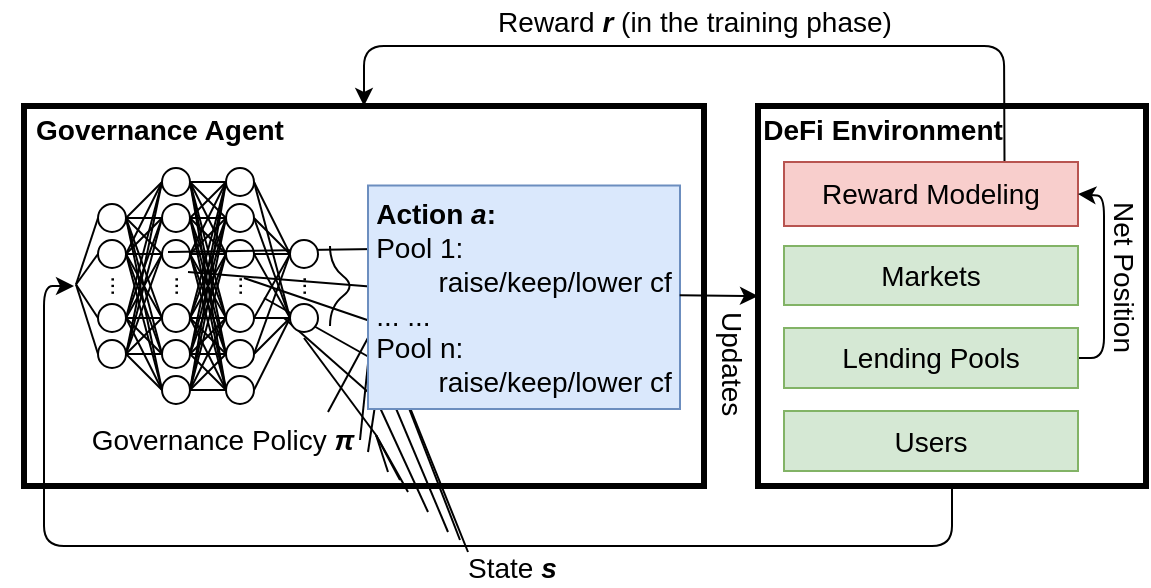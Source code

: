 <mxfile version="20.8.10" type="device" pages="3"><diagram id="4272RPaGkaUyrDDjrkst" name="rl-arc"><mxGraphModel dx="977" dy="708" grid="1" gridSize="10" guides="1" tooltips="1" connect="1" arrows="1" fold="1" page="1" pageScale="1" pageWidth="850" pageHeight="1100" math="0" shadow="0"><root><mxCell id="0"/><mxCell id="1" parent="0"/><mxCell id="2o_N6vc0h0hXJFCRXrgt-1" value="" style="rounded=0;whiteSpace=wrap;html=1;strokeWidth=3;fillColor=none;" parent="1" vertex="1"><mxGeometry x="110" y="110" width="340" height="190" as="geometry"/></mxCell><mxCell id="2o_N6vc0h0hXJFCRXrgt-3" value="&lt;b&gt;&lt;font style=&quot;font-size: 14px&quot;&gt;Governance Agent&lt;/font&gt;&lt;/b&gt;" style="text;html=1;strokeColor=none;fillColor=none;align=center;verticalAlign=middle;whiteSpace=wrap;rounded=0;" parent="1" vertex="1"><mxGeometry x="98" y="112" width="160" height="20" as="geometry"/></mxCell><mxCell id="2o_N6vc0h0hXJFCRXrgt-160" value="" style="endArrow=classic;html=1;fontSize=10;exitX=0.5;exitY=1;exitDx=0;exitDy=0;" parent="1" source="2o_N6vc0h0hXJFCRXrgt-2" edge="1"><mxGeometry width="50" height="50" relative="1" as="geometry"><mxPoint x="60" y="410" as="sourcePoint"/><mxPoint x="135" y="200" as="targetPoint"/><Array as="points"><mxPoint x="574" y="330"/><mxPoint x="120" y="330"/><mxPoint x="120" y="200"/></Array></mxGeometry></mxCell><mxCell id="2o_N6vc0h0hXJFCRXrgt-167" value="&lt;font style=&quot;font-size: 14px&quot;&gt;Reward &lt;b&gt;&lt;i&gt;r&lt;/i&gt;&lt;/b&gt; (in the training phase)&lt;/font&gt;" style="text;html=1;resizable=0;points=[];autosize=1;align=center;verticalAlign=top;spacingTop=-4;fontSize=10;" parent="1" vertex="1"><mxGeometry x="335" y="57" width="220" height="20" as="geometry"/></mxCell><mxCell id="2o_N6vc0h0hXJFCRXrgt-168" value="&lt;font style=&quot;font-size: 14px&quot;&gt;State &lt;i&gt;&lt;b&gt;s&lt;/b&gt;&lt;/i&gt;&lt;/font&gt;" style="text;html=1;resizable=0;points=[];autosize=1;align=left;verticalAlign=top;spacingTop=-4;" parent="1" vertex="1"><mxGeometry x="330" y="330" width="70" height="20" as="geometry"/></mxCell><mxCell id="2o_N6vc0h0hXJFCRXrgt-2" value="" style="rounded=0;whiteSpace=wrap;html=1;strokeWidth=3;fillColor=none;" parent="1" vertex="1"><mxGeometry x="477" y="110" width="194" height="190" as="geometry"/></mxCell><mxCell id="2o_N6vc0h0hXJFCRXrgt-4" value="&lt;font style=&quot;font-size: 14px&quot;&gt;&lt;b&gt;DeFi Environment&lt;/b&gt;&lt;/font&gt;" style="text;html=1;align=center;" parent="1" vertex="1"><mxGeometry x="464" y="107" width="150" height="30" as="geometry"/></mxCell><mxCell id="2o_N6vc0h0hXJFCRXrgt-135" value="" style="curved=1;endArrow=none;html=1;fontSize=10;endFill=0;" parent="1" edge="1"><mxGeometry width="50" height="50" relative="1" as="geometry"><mxPoint x="263" y="220" as="sourcePoint"/><mxPoint x="263" y="180" as="targetPoint"/><Array as="points"><mxPoint x="263" y="210"/><mxPoint x="276" y="200"/><mxPoint x="263" y="190"/></Array></mxGeometry></mxCell><mxCell id="2o_N6vc0h0hXJFCRXrgt-128" value="" style="endArrow=none;html=1;fontSize=10;entryX=1;entryY=0.5;entryDx=0;entryDy=0;exitX=0;exitY=0.5;exitDx=0;exitDy=0;" parent="1" source="2o_N6vc0h0hXJFCRXrgt-12" edge="1"><mxGeometry width="50" height="50" relative="1" as="geometry"><mxPoint x="56" y="338" as="sourcePoint"/><mxPoint x="136.0" y="199.25" as="targetPoint"/></mxGeometry></mxCell><mxCell id="2o_N6vc0h0hXJFCRXrgt-129" value="" style="endArrow=none;html=1;fontSize=10;entryX=1;entryY=0.5;entryDx=0;entryDy=0;exitX=0;exitY=0.5;exitDx=0;exitDy=0;" parent="1" source="2o_N6vc0h0hXJFCRXrgt-13" edge="1"><mxGeometry width="50" height="50" relative="1" as="geometry"><mxPoint x="157.0" y="183" as="sourcePoint"/><mxPoint x="136.0" y="199.25" as="targetPoint"/></mxGeometry></mxCell><mxCell id="2o_N6vc0h0hXJFCRXrgt-17" value="..." style="text;html=1;resizable=0;points=[];autosize=1;align=left;verticalAlign=top;spacingTop=-4;rotation=-90;" parent="1" vertex="1"><mxGeometry x="136" y="182" width="30" height="20" as="geometry"/></mxCell><mxCell id="2o_N6vc0h0hXJFCRXrgt-12" value="" style="ellipse;whiteSpace=wrap;html=1;aspect=fixed;" parent="1" vertex="1"><mxGeometry x="147" y="159" width="14" height="14" as="geometry"/></mxCell><mxCell id="2o_N6vc0h0hXJFCRXrgt-13" value="" style="ellipse;whiteSpace=wrap;html=1;aspect=fixed;" parent="1" vertex="1"><mxGeometry x="147" y="177" width="14" height="14" as="geometry"/></mxCell><mxCell id="2o_N6vc0h0hXJFCRXrgt-19" value="" style="ellipse;whiteSpace=wrap;html=1;aspect=fixed;" parent="1" vertex="1"><mxGeometry x="179" y="159" width="14" height="14" as="geometry"/></mxCell><mxCell id="2o_N6vc0h0hXJFCRXrgt-20" value="" style="ellipse;whiteSpace=wrap;html=1;aspect=fixed;" parent="1" vertex="1"><mxGeometry x="179" y="177" width="14" height="14" as="geometry"/></mxCell><mxCell id="2o_N6vc0h0hXJFCRXrgt-22" value="" style="ellipse;whiteSpace=wrap;html=1;aspect=fixed;" parent="1" vertex="1"><mxGeometry x="179" y="209" width="14" height="14" as="geometry"/></mxCell><mxCell id="2o_N6vc0h0hXJFCRXrgt-37" value="" style="endArrow=none;html=1;entryX=1;entryY=0.5;entryDx=0;entryDy=0;exitX=0;exitY=0.5;exitDx=0;exitDy=0;fontSize=10;" parent="1" source="2o_N6vc0h0hXJFCRXrgt-19" target="2o_N6vc0h0hXJFCRXrgt-12" edge="1"><mxGeometry width="50" height="50" relative="1" as="geometry"><mxPoint x="237.0" y="343" as="sourcePoint"/><mxPoint x="221.0" y="334" as="targetPoint"/></mxGeometry></mxCell><mxCell id="2o_N6vc0h0hXJFCRXrgt-38" value="" style="endArrow=none;html=1;entryX=1;entryY=0.5;entryDx=0;entryDy=0;exitX=0;exitY=0.5;exitDx=0;exitDy=0;fontSize=10;" parent="1" source="2o_N6vc0h0hXJFCRXrgt-20" target="2o_N6vc0h0hXJFCRXrgt-12" edge="1"><mxGeometry width="50" height="50" relative="1" as="geometry"><mxPoint x="261" y="256.5" as="sourcePoint"/><mxPoint x="231.0" y="344" as="targetPoint"/></mxGeometry></mxCell><mxCell id="2o_N6vc0h0hXJFCRXrgt-39" value="" style="endArrow=none;html=1;exitX=0;exitY=0.5;exitDx=0;exitDy=0;entryX=1;entryY=0.5;entryDx=0;entryDy=0;fontSize=10;" parent="1" source="2o_N6vc0h0hXJFCRXrgt-22" target="2o_N6vc0h0hXJFCRXrgt-12" edge="1"><mxGeometry width="50" height="50" relative="1" as="geometry"><mxPoint x="187.0" y="194" as="sourcePoint"/><mxPoint x="241" y="206.5" as="targetPoint"/></mxGeometry></mxCell><mxCell id="2o_N6vc0h0hXJFCRXrgt-40" value="" style="endArrow=none;html=1;exitX=0;exitY=0.5;exitDx=0;exitDy=0;entryX=1;entryY=0.5;entryDx=0;entryDy=0;fontSize=10;" parent="1" source="2o_N6vc0h0hXJFCRXrgt-19" target="2o_N6vc0h0hXJFCRXrgt-13" edge="1"><mxGeometry width="50" height="50" relative="1" as="geometry"><mxPoint x="197.0" y="204" as="sourcePoint"/><mxPoint x="221" y="193.5" as="targetPoint"/></mxGeometry></mxCell><mxCell id="2o_N6vc0h0hXJFCRXrgt-41" value="" style="endArrow=none;html=1;entryX=1;entryY=0.5;entryDx=0;entryDy=0;exitX=0;exitY=0.5;exitDx=0;exitDy=0;fontSize=10;" parent="1" source="2o_N6vc0h0hXJFCRXrgt-20" target="2o_N6vc0h0hXJFCRXrgt-13" edge="1"><mxGeometry width="50" height="50" relative="1" as="geometry"><mxPoint x="207.0" y="214" as="sourcePoint"/><mxPoint x="191.0" y="203" as="targetPoint"/></mxGeometry></mxCell><mxCell id="2o_N6vc0h0hXJFCRXrgt-42" value="" style="endArrow=none;html=1;entryX=1;entryY=0.5;entryDx=0;entryDy=0;exitX=0;exitY=0.5;exitDx=0;exitDy=0;fontSize=10;" parent="1" source="2o_N6vc0h0hXJFCRXrgt-22" target="2o_N6vc0h0hXJFCRXrgt-13" edge="1"><mxGeometry width="50" height="50" relative="1" as="geometry"><mxPoint x="217.0" y="224" as="sourcePoint"/><mxPoint x="201.0" y="213" as="targetPoint"/></mxGeometry></mxCell><mxCell id="2o_N6vc0h0hXJFCRXrgt-47" value="" style="ellipse;whiteSpace=wrap;html=1;aspect=fixed;" parent="1" vertex="1"><mxGeometry x="211" y="159" width="14" height="14" as="geometry"/></mxCell><mxCell id="2o_N6vc0h0hXJFCRXrgt-48" value="" style="ellipse;whiteSpace=wrap;html=1;aspect=fixed;" parent="1" vertex="1"><mxGeometry x="211" y="177" width="14" height="14" as="geometry"/></mxCell><mxCell id="2o_N6vc0h0hXJFCRXrgt-66" value="" style="endArrow=none;html=1;entryX=1;entryY=0.5;entryDx=0;entryDy=0;exitX=0;exitY=0.5;exitDx=0;exitDy=0;" parent="1" source="2o_N6vc0h0hXJFCRXrgt-48" target="2o_N6vc0h0hXJFCRXrgt-22" edge="1"><mxGeometry width="50" height="50" relative="1" as="geometry"><mxPoint x="327.0" y="321" as="sourcePoint"/><mxPoint x="311.0" y="278" as="targetPoint"/></mxGeometry></mxCell><mxCell id="2o_N6vc0h0hXJFCRXrgt-67" value="" style="endArrow=none;html=1;entryX=1;entryY=0.5;entryDx=0;entryDy=0;exitX=0;exitY=0.5;exitDx=0;exitDy=0;" parent="1" source="2o_N6vc0h0hXJFCRXrgt-47" target="2o_N6vc0h0hXJFCRXrgt-22" edge="1"><mxGeometry width="50" height="50" relative="1" as="geometry"><mxPoint x="337.0" y="331" as="sourcePoint"/><mxPoint x="321.0" y="288" as="targetPoint"/></mxGeometry></mxCell><mxCell id="2o_N6vc0h0hXJFCRXrgt-68" value="" style="endArrow=none;html=1;entryX=1;entryY=0.5;entryDx=0;entryDy=0;exitX=0;exitY=0.5;exitDx=0;exitDy=0;" parent="1" source="2o_N6vc0h0hXJFCRXrgt-47" target="2o_N6vc0h0hXJFCRXrgt-19" edge="1"><mxGeometry width="50" height="50" relative="1" as="geometry"><mxPoint x="347.0" y="341" as="sourcePoint"/><mxPoint x="331.0" y="298" as="targetPoint"/></mxGeometry></mxCell><mxCell id="2o_N6vc0h0hXJFCRXrgt-69" value="" style="endArrow=none;html=1;entryX=1;entryY=0.5;entryDx=0;entryDy=0;exitX=0;exitY=0.5;exitDx=0;exitDy=0;" parent="1" source="2o_N6vc0h0hXJFCRXrgt-48" target="2o_N6vc0h0hXJFCRXrgt-19" edge="1"><mxGeometry width="50" height="50" relative="1" as="geometry"><mxPoint x="357.0" y="351" as="sourcePoint"/><mxPoint x="341.0" y="308" as="targetPoint"/></mxGeometry></mxCell><mxCell id="2o_N6vc0h0hXJFCRXrgt-72" value="" style="endArrow=none;html=1;entryX=1;entryY=0.5;entryDx=0;entryDy=0;exitX=0;exitY=0.5;exitDx=0;exitDy=0;" parent="1" source="2o_N6vc0h0hXJFCRXrgt-47" target="2o_N6vc0h0hXJFCRXrgt-20" edge="1"><mxGeometry width="50" height="50" relative="1" as="geometry"><mxPoint x="237.0" y="214" as="sourcePoint"/><mxPoint x="221.0" y="196.0" as="targetPoint"/></mxGeometry></mxCell><mxCell id="2o_N6vc0h0hXJFCRXrgt-73" value="" style="endArrow=none;html=1;entryX=1;entryY=0.5;entryDx=0;entryDy=0;exitX=0;exitY=0.5;exitDx=0;exitDy=0;" parent="1" source="2o_N6vc0h0hXJFCRXrgt-48" target="2o_N6vc0h0hXJFCRXrgt-20" edge="1"><mxGeometry width="50" height="50" relative="1" as="geometry"><mxPoint x="247.0" y="224" as="sourcePoint"/><mxPoint x="231.0" y="206.0" as="targetPoint"/></mxGeometry></mxCell><mxCell id="2o_N6vc0h0hXJFCRXrgt-103" value="" style="endArrow=none;html=1;entryX=1;entryY=0.5;entryDx=0;entryDy=0;exitX=0;exitY=0.5;exitDx=0;exitDy=0;fontSize=10;" parent="1" target="2o_N6vc0h0hXJFCRXrgt-77" edge="1"><mxGeometry width="50" height="50" relative="1" as="geometry"><mxPoint x="286.0" y="181.5" as="sourcePoint"/><mxPoint x="182" y="183" as="targetPoint"/></mxGeometry></mxCell><mxCell id="2o_N6vc0h0hXJFCRXrgt-104" value="" style="endArrow=none;html=1;entryX=1;entryY=0.5;entryDx=0;entryDy=0;exitX=0;exitY=0.5;exitDx=0;exitDy=0;fontSize=10;" parent="1" target="2o_N6vc0h0hXJFCRXrgt-77" edge="1"><mxGeometry width="50" height="50" relative="1" as="geometry"><mxPoint x="286.0" y="200.5" as="sourcePoint"/><mxPoint x="192" y="193" as="targetPoint"/></mxGeometry></mxCell><mxCell id="2o_N6vc0h0hXJFCRXrgt-105" value="" style="endArrow=none;html=1;entryX=0;entryY=0.5;entryDx=0;entryDy=0;exitX=1;exitY=0.5;exitDx=0;exitDy=0;fontSize=10;" parent="1" source="2o_N6vc0h0hXJFCRXrgt-77" edge="1"><mxGeometry width="50" height="50" relative="1" as="geometry"><mxPoint x="220" y="196" as="sourcePoint"/><mxPoint x="286.0" y="218.5" as="targetPoint"/></mxGeometry></mxCell><mxCell id="2o_N6vc0h0hXJFCRXrgt-106" value="" style="endArrow=none;html=1;entryX=0;entryY=0.5;entryDx=0;entryDy=0;exitX=1;exitY=0.5;exitDx=0;exitDy=0;fontSize=10;" parent="1" source="2o_N6vc0h0hXJFCRXrgt-77" edge="1"><mxGeometry width="50" height="50" relative="1" as="geometry"><mxPoint x="230" y="206" as="sourcePoint"/><mxPoint x="286.0" y="237.5" as="targetPoint"/></mxGeometry></mxCell><mxCell id="2o_N6vc0h0hXJFCRXrgt-107" value="" style="endArrow=none;html=1;entryX=0;entryY=0.5;entryDx=0;entryDy=0;exitX=1;exitY=0.5;exitDx=0;exitDy=0;fontSize=10;" parent="1" source="2o_N6vc0h0hXJFCRXrgt-77" edge="1"><mxGeometry width="50" height="50" relative="1" as="geometry"><mxPoint x="240" y="216" as="sourcePoint"/><mxPoint x="286.0" y="256.5" as="targetPoint"/></mxGeometry></mxCell><mxCell id="2o_N6vc0h0hXJFCRXrgt-108" value="" style="endArrow=none;html=1;entryX=0;entryY=0.5;entryDx=0;entryDy=0;exitX=1;exitY=0.5;exitDx=0;exitDy=0;fontSize=10;" parent="1" source="2o_N6vc0h0hXJFCRXrgt-77" edge="1"><mxGeometry width="50" height="50" relative="1" as="geometry"><mxPoint x="250" y="226" as="sourcePoint"/><mxPoint x="286.0" y="274.5" as="targetPoint"/></mxGeometry></mxCell><mxCell id="2o_N6vc0h0hXJFCRXrgt-109" value="" style="endArrow=none;html=1;fontSize=10;entryX=1;entryY=0.5;entryDx=0;entryDy=0;exitX=0;exitY=0.5;exitDx=0;exitDy=0;" parent="1" target="2o_N6vc0h0hXJFCRXrgt-78" edge="1"><mxGeometry width="50" height="50" relative="1" as="geometry"><mxPoint x="286.0" y="181.5" as="sourcePoint"/><mxPoint x="342" y="176.5" as="targetPoint"/></mxGeometry></mxCell><mxCell id="2o_N6vc0h0hXJFCRXrgt-111" value="" style="endArrow=none;html=1;entryX=1;entryY=0.5;entryDx=0;entryDy=0;exitX=0;exitY=0.5;exitDx=0;exitDy=0;fontSize=10;" parent="1" target="2o_N6vc0h0hXJFCRXrgt-78" edge="1"><mxGeometry width="50" height="50" relative="1" as="geometry"><mxPoint x="286.0" y="218.5" as="sourcePoint"/><mxPoint x="262" y="263" as="targetPoint"/></mxGeometry></mxCell><mxCell id="2o_N6vc0h0hXJFCRXrgt-113" value="" style="endArrow=none;html=1;entryX=1;entryY=0.5;entryDx=0;entryDy=0;fontSize=10;exitX=0;exitY=0.5;exitDx=0;exitDy=0;" parent="1" target="2o_N6vc0h0hXJFCRXrgt-78" edge="1"><mxGeometry width="50" height="50" relative="1" as="geometry"><mxPoint x="286.0" y="256.5" as="sourcePoint"/><mxPoint x="282" y="283" as="targetPoint"/></mxGeometry></mxCell><mxCell id="2o_N6vc0h0hXJFCRXrgt-114" value="" style="endArrow=none;html=1;entryX=1;entryY=0.5;entryDx=0;entryDy=0;exitX=0;exitY=0.5;exitDx=0;exitDy=0;fontSize=10;" parent="1" target="2o_N6vc0h0hXJFCRXrgt-78" edge="1"><mxGeometry width="50" height="50" relative="1" as="geometry"><mxPoint x="286.0" y="274.5" as="sourcePoint"/><mxPoint x="292" y="293" as="targetPoint"/></mxGeometry></mxCell><mxCell id="2o_N6vc0h0hXJFCRXrgt-115" value="" style="endArrow=none;html=1;entryX=1;entryY=0.5;entryDx=0;entryDy=0;fontSize=10;exitX=0;exitY=0.5;exitDx=0;exitDy=0;" parent="1" target="2o_N6vc0h0hXJFCRXrgt-79" edge="1"><mxGeometry width="50" height="50" relative="1" as="geometry"><mxPoint x="286.0" y="274.5" as="sourcePoint"/><mxPoint x="302" y="303" as="targetPoint"/></mxGeometry></mxCell><mxCell id="2o_N6vc0h0hXJFCRXrgt-116" value="" style="endArrow=none;html=1;entryX=1;entryY=0.5;entryDx=0;entryDy=0;exitX=0;exitY=0.5;exitDx=0;exitDy=0;fontSize=10;" parent="1" target="2o_N6vc0h0hXJFCRXrgt-79" edge="1"><mxGeometry width="50" height="50" relative="1" as="geometry"><mxPoint x="286.0" y="256.5" as="sourcePoint"/><mxPoint x="312" y="313" as="targetPoint"/></mxGeometry></mxCell><mxCell id="2o_N6vc0h0hXJFCRXrgt-117" value="" style="endArrow=none;html=1;entryX=1;entryY=0.5;entryDx=0;entryDy=0;exitX=0;exitY=0.5;exitDx=0;exitDy=0;fontSize=10;" parent="1" target="2o_N6vc0h0hXJFCRXrgt-79" edge="1"><mxGeometry width="50" height="50" relative="1" as="geometry"><mxPoint x="286.0" y="237.5" as="sourcePoint"/><mxPoint x="322" y="323" as="targetPoint"/></mxGeometry></mxCell><mxCell id="2o_N6vc0h0hXJFCRXrgt-118" value="" style="endArrow=none;html=1;entryX=1;entryY=0.5;entryDx=0;entryDy=0;exitX=0;exitY=0.5;exitDx=0;exitDy=0;fontSize=10;" parent="1" target="2o_N6vc0h0hXJFCRXrgt-79" edge="1"><mxGeometry width="50" height="50" relative="1" as="geometry"><mxPoint x="286.0" y="218.5" as="sourcePoint"/><mxPoint x="332" y="333" as="targetPoint"/></mxGeometry></mxCell><mxCell id="2o_N6vc0h0hXJFCRXrgt-119" value="" style="endArrow=none;html=1;entryX=1;entryY=0.5;entryDx=0;entryDy=0;fontSize=10;exitX=0;exitY=0.5;exitDx=0;exitDy=0;" parent="1" target="2o_N6vc0h0hXJFCRXrgt-79" edge="1"><mxGeometry width="50" height="50" relative="1" as="geometry"><mxPoint x="286.0" y="200.5" as="sourcePoint"/><mxPoint x="278" y="277" as="targetPoint"/></mxGeometry></mxCell><mxCell id="2o_N6vc0h0hXJFCRXrgt-121" value="" style="endArrow=none;html=1;entryX=1;entryY=0.5;entryDx=0;entryDy=0;fontSize=10;exitX=0;exitY=0.5;exitDx=0;exitDy=0;" parent="1" target="2o_N6vc0h0hXJFCRXrgt-80" edge="1"><mxGeometry width="50" height="50" relative="1" as="geometry"><mxPoint x="286.0" y="274.5" as="sourcePoint"/><mxPoint x="298" y="297" as="targetPoint"/></mxGeometry></mxCell><mxCell id="2o_N6vc0h0hXJFCRXrgt-124" value="" style="endArrow=none;html=1;entryX=1;entryY=0.5;entryDx=0;entryDy=0;fontSize=10;exitX=0;exitY=0.5;exitDx=0;exitDy=0;" parent="1" target="2o_N6vc0h0hXJFCRXrgt-80" edge="1"><mxGeometry width="50" height="50" relative="1" as="geometry"><mxPoint x="286.0" y="218.5" as="sourcePoint"/><mxPoint x="328" y="327" as="targetPoint"/></mxGeometry></mxCell><mxCell id="2o_N6vc0h0hXJFCRXrgt-158" value="&lt;font style=&quot;font-size: 14px&quot;&gt;Governance Policy &lt;b&gt;&lt;i&gt;π&lt;/i&gt;&lt;/b&gt;&lt;br&gt;&lt;/font&gt;" style="text;html=1;resizable=0;points=[];autosize=1;align=center;verticalAlign=top;spacingTop=-4;" parent="1" vertex="1"><mxGeometry x="134" y="266" width="150" height="20" as="geometry"/></mxCell><mxCell id="ho-afcCtaLFZiFDd-naJ-169" value="" style="ellipse;whiteSpace=wrap;html=1;aspect=fixed;" vertex="1" parent="1"><mxGeometry x="179" y="141" width="14" height="14" as="geometry"/></mxCell><mxCell id="ho-afcCtaLFZiFDd-naJ-170" value="" style="ellipse;whiteSpace=wrap;html=1;aspect=fixed;" vertex="1" parent="1"><mxGeometry x="179" y="227" width="14" height="14" as="geometry"/></mxCell><mxCell id="ho-afcCtaLFZiFDd-naJ-171" value="" style="ellipse;whiteSpace=wrap;html=1;aspect=fixed;" vertex="1" parent="1"><mxGeometry x="179" y="245" width="14" height="14" as="geometry"/></mxCell><mxCell id="ho-afcCtaLFZiFDd-naJ-172" value="" style="ellipse;whiteSpace=wrap;html=1;aspect=fixed;" vertex="1" parent="1"><mxGeometry x="211" y="141" width="14" height="14" as="geometry"/></mxCell><mxCell id="ho-afcCtaLFZiFDd-naJ-173" value="" style="ellipse;whiteSpace=wrap;html=1;aspect=fixed;" vertex="1" parent="1"><mxGeometry x="211" y="209" width="14" height="14" as="geometry"/></mxCell><mxCell id="ho-afcCtaLFZiFDd-naJ-174" value="" style="ellipse;whiteSpace=wrap;html=1;aspect=fixed;" vertex="1" parent="1"><mxGeometry x="211" y="227" width="14" height="14" as="geometry"/></mxCell><mxCell id="ho-afcCtaLFZiFDd-naJ-175" value="" style="ellipse;whiteSpace=wrap;html=1;aspect=fixed;" vertex="1" parent="1"><mxGeometry x="211" y="245" width="14" height="14" as="geometry"/></mxCell><mxCell id="ho-afcCtaLFZiFDd-naJ-176" value="" style="ellipse;whiteSpace=wrap;html=1;aspect=fixed;" vertex="1" parent="1"><mxGeometry x="147" y="209" width="14" height="14" as="geometry"/></mxCell><mxCell id="ho-afcCtaLFZiFDd-naJ-177" value="" style="ellipse;whiteSpace=wrap;html=1;aspect=fixed;" vertex="1" parent="1"><mxGeometry x="147" y="227" width="14" height="14" as="geometry"/></mxCell><mxCell id="ho-afcCtaLFZiFDd-naJ-180" value="" style="endArrow=none;html=1;exitX=0;exitY=0.5;exitDx=0;exitDy=0;entryX=1;entryY=0.5;entryDx=0;entryDy=0;" edge="1" parent="1" source="ho-afcCtaLFZiFDd-naJ-178" target="2o_N6vc0h0hXJFCRXrgt-48"><mxGeometry width="50" height="50" relative="1" as="geometry"><mxPoint x="239" y="173" as="sourcePoint"/><mxPoint x="225" y="167" as="targetPoint"/></mxGeometry></mxCell><mxCell id="ho-afcCtaLFZiFDd-naJ-178" value="" style="ellipse;whiteSpace=wrap;html=1;aspect=fixed;" vertex="1" parent="1"><mxGeometry x="243" y="177" width="14" height="14" as="geometry"/></mxCell><mxCell id="ho-afcCtaLFZiFDd-naJ-181" value="" style="ellipse;whiteSpace=wrap;html=1;aspect=fixed;" vertex="1" parent="1"><mxGeometry x="243" y="209" width="14" height="14" as="geometry"/></mxCell><mxCell id="ho-afcCtaLFZiFDd-naJ-184" value="" style="endArrow=none;html=1;entryX=1;entryY=0.5;entryDx=0;entryDy=0;exitX=0;exitY=0.5;exitDx=0;exitDy=0;" edge="1" parent="1" source="ho-afcCtaLFZiFDd-naJ-178" target="2o_N6vc0h0hXJFCRXrgt-47"><mxGeometry width="50" height="50" relative="1" as="geometry"><mxPoint x="259" y="170" as="sourcePoint"/><mxPoint x="235.0" y="194.0" as="targetPoint"/></mxGeometry></mxCell><mxCell id="ho-afcCtaLFZiFDd-naJ-185" value="" style="endArrow=none;html=1;entryX=1;entryY=0.5;entryDx=0;entryDy=0;exitX=0;exitY=0.5;exitDx=0;exitDy=0;" edge="1" parent="1" source="ho-afcCtaLFZiFDd-naJ-178" target="ho-afcCtaLFZiFDd-naJ-172"><mxGeometry width="50" height="50" relative="1" as="geometry"><mxPoint x="253.0" y="194" as="sourcePoint"/><mxPoint x="235.0" y="176.0" as="targetPoint"/></mxGeometry></mxCell><mxCell id="ho-afcCtaLFZiFDd-naJ-186" value="" style="endArrow=none;html=1;entryX=0;entryY=0.5;entryDx=0;entryDy=0;exitX=1;exitY=0.5;exitDx=0;exitDy=0;" edge="1" parent="1" source="ho-afcCtaLFZiFDd-naJ-173" target="ho-afcCtaLFZiFDd-naJ-178"><mxGeometry width="50" height="50" relative="1" as="geometry"><mxPoint x="253.0" y="194" as="sourcePoint"/><mxPoint x="235.0" y="158" as="targetPoint"/></mxGeometry></mxCell><mxCell id="ho-afcCtaLFZiFDd-naJ-187" value="" style="endArrow=none;html=1;entryX=0;entryY=0.5;entryDx=0;entryDy=0;exitX=1;exitY=0.5;exitDx=0;exitDy=0;" edge="1" parent="1" source="ho-afcCtaLFZiFDd-naJ-174" target="ho-afcCtaLFZiFDd-naJ-178"><mxGeometry width="50" height="50" relative="1" as="geometry"><mxPoint x="235.0" y="227.0" as="sourcePoint"/><mxPoint x="253.0" y="194" as="targetPoint"/></mxGeometry></mxCell><mxCell id="ho-afcCtaLFZiFDd-naJ-188" value="" style="endArrow=none;html=1;entryX=1;entryY=0.5;entryDx=0;entryDy=0;exitX=0;exitY=0.5;exitDx=0;exitDy=0;" edge="1" parent="1" source="ho-afcCtaLFZiFDd-naJ-181" target="ho-afcCtaLFZiFDd-naJ-172"><mxGeometry width="50" height="50" relative="1" as="geometry"><mxPoint x="235.0" y="245" as="sourcePoint"/><mxPoint x="253.0" y="194" as="targetPoint"/></mxGeometry></mxCell><mxCell id="ho-afcCtaLFZiFDd-naJ-189" value="" style="endArrow=none;html=1;entryX=1;entryY=0.5;entryDx=0;entryDy=0;exitX=0;exitY=0.5;exitDx=0;exitDy=0;" edge="1" parent="1" source="ho-afcCtaLFZiFDd-naJ-181" target="2o_N6vc0h0hXJFCRXrgt-47"><mxGeometry width="50" height="50" relative="1" as="geometry"><mxPoint x="253.0" y="226" as="sourcePoint"/><mxPoint x="235.0" y="158" as="targetPoint"/></mxGeometry></mxCell><mxCell id="ho-afcCtaLFZiFDd-naJ-190" value="" style="endArrow=none;html=1;entryX=1;entryY=0.5;entryDx=0;entryDy=0;exitX=0;exitY=0.5;exitDx=0;exitDy=0;" edge="1" parent="1" source="ho-afcCtaLFZiFDd-naJ-181" target="2o_N6vc0h0hXJFCRXrgt-48"><mxGeometry width="50" height="50" relative="1" as="geometry"><mxPoint x="253.0" y="226" as="sourcePoint"/><mxPoint x="235.0" y="176" as="targetPoint"/></mxGeometry></mxCell><mxCell id="ho-afcCtaLFZiFDd-naJ-191" value="" style="endArrow=none;html=1;entryX=1;entryY=0.5;entryDx=0;entryDy=0;exitX=0;exitY=0.5;exitDx=0;exitDy=0;" edge="1" parent="1" source="ho-afcCtaLFZiFDd-naJ-181" target="ho-afcCtaLFZiFDd-naJ-173"><mxGeometry width="50" height="50" relative="1" as="geometry"><mxPoint x="263.0" y="236" as="sourcePoint"/><mxPoint x="245.0" y="186" as="targetPoint"/></mxGeometry></mxCell><mxCell id="ho-afcCtaLFZiFDd-naJ-192" value="" style="endArrow=none;html=1;entryX=1;entryY=0.5;entryDx=0;entryDy=0;exitX=0;exitY=0.5;exitDx=0;exitDy=0;" edge="1" parent="1" source="ho-afcCtaLFZiFDd-naJ-181" target="ho-afcCtaLFZiFDd-naJ-174"><mxGeometry width="50" height="50" relative="1" as="geometry"><mxPoint x="253.0" y="226" as="sourcePoint"/><mxPoint x="235.0" y="227.0" as="targetPoint"/></mxGeometry></mxCell><mxCell id="ho-afcCtaLFZiFDd-naJ-193" value="" style="endArrow=none;html=1;entryX=1;entryY=0.5;entryDx=0;entryDy=0;exitX=0;exitY=0.5;exitDx=0;exitDy=0;" edge="1" parent="1" source="ho-afcCtaLFZiFDd-naJ-181" target="ho-afcCtaLFZiFDd-naJ-175"><mxGeometry width="50" height="50" relative="1" as="geometry"><mxPoint x="253.0" y="226" as="sourcePoint"/><mxPoint x="235.0" y="245" as="targetPoint"/></mxGeometry></mxCell><mxCell id="ho-afcCtaLFZiFDd-naJ-194" value="" style="endArrow=none;html=1;entryX=1;entryY=0.5;entryDx=0;entryDy=0;exitX=0;exitY=0.5;exitDx=0;exitDy=0;" edge="1" parent="1" source="ho-afcCtaLFZiFDd-naJ-172" target="ho-afcCtaLFZiFDd-naJ-169"><mxGeometry width="50" height="50" relative="1" as="geometry"><mxPoint x="221.0" y="194" as="sourcePoint"/><mxPoint x="203.0" y="176.0" as="targetPoint"/></mxGeometry></mxCell><mxCell id="ho-afcCtaLFZiFDd-naJ-195" value="" style="endArrow=none;html=1;entryX=1;entryY=0.5;entryDx=0;entryDy=0;exitX=0;exitY=0.5;exitDx=0;exitDy=0;" edge="1" parent="1" source="2o_N6vc0h0hXJFCRXrgt-47" target="ho-afcCtaLFZiFDd-naJ-169"><mxGeometry width="50" height="50" relative="1" as="geometry"><mxPoint x="221.0" y="158" as="sourcePoint"/><mxPoint x="203.0" y="158" as="targetPoint"/></mxGeometry></mxCell><mxCell id="ho-afcCtaLFZiFDd-naJ-196" value="" style="endArrow=none;html=1;entryX=1;entryY=0.5;entryDx=0;entryDy=0;exitX=0;exitY=0.5;exitDx=0;exitDy=0;" edge="1" parent="1" source="ho-afcCtaLFZiFDd-naJ-173" target="2o_N6vc0h0hXJFCRXrgt-19"><mxGeometry width="50" height="50" relative="1" as="geometry"><mxPoint x="221.0" y="176.0" as="sourcePoint"/><mxPoint x="203.0" y="158" as="targetPoint"/></mxGeometry></mxCell><mxCell id="ho-afcCtaLFZiFDd-naJ-197" value="" style="endArrow=none;html=1;entryX=1;entryY=0.5;entryDx=0;entryDy=0;exitX=0;exitY=0.5;exitDx=0;exitDy=0;" edge="1" parent="1" source="2o_N6vc0h0hXJFCRXrgt-48" target="ho-afcCtaLFZiFDd-naJ-169"><mxGeometry width="50" height="50" relative="1" as="geometry"><mxPoint x="279" y="170" as="sourcePoint"/><mxPoint x="203.0" y="176.0" as="targetPoint"/></mxGeometry></mxCell><mxCell id="ho-afcCtaLFZiFDd-naJ-198" value="" style="endArrow=none;html=1;entryX=1;entryY=0.5;entryDx=0;entryDy=0;exitX=0;exitY=0.5;exitDx=0;exitDy=0;" edge="1" parent="1" source="ho-afcCtaLFZiFDd-naJ-173" target="ho-afcCtaLFZiFDd-naJ-169"><mxGeometry width="50" height="50" relative="1" as="geometry"><mxPoint x="221.0" y="194" as="sourcePoint"/><mxPoint x="203.0" y="158" as="targetPoint"/></mxGeometry></mxCell><mxCell id="ho-afcCtaLFZiFDd-naJ-199" value="" style="endArrow=none;html=1;entryX=1;entryY=0.5;entryDx=0;entryDy=0;exitX=0;exitY=0.5;exitDx=0;exitDy=0;" edge="1" parent="1" source="ho-afcCtaLFZiFDd-naJ-174" target="ho-afcCtaLFZiFDd-naJ-169"><mxGeometry width="50" height="50" relative="1" as="geometry"><mxPoint x="221.0" y="227" as="sourcePoint"/><mxPoint x="203.0" y="158" as="targetPoint"/></mxGeometry></mxCell><mxCell id="ho-afcCtaLFZiFDd-naJ-200" value="" style="endArrow=none;html=1;entryX=1;entryY=0.5;entryDx=0;entryDy=0;exitX=0;exitY=0.5;exitDx=0;exitDy=0;" edge="1" parent="1" source="ho-afcCtaLFZiFDd-naJ-175" target="ho-afcCtaLFZiFDd-naJ-169"><mxGeometry width="50" height="50" relative="1" as="geometry"><mxPoint x="221.0" y="245" as="sourcePoint"/><mxPoint x="203.0" y="158" as="targetPoint"/></mxGeometry></mxCell><mxCell id="ho-afcCtaLFZiFDd-naJ-201" value="" style="endArrow=none;html=1;entryX=1;entryY=0.5;entryDx=0;entryDy=0;exitX=0;exitY=0.5;exitDx=0;exitDy=0;" edge="1" parent="1" source="ho-afcCtaLFZiFDd-naJ-172" target="2o_N6vc0h0hXJFCRXrgt-19"><mxGeometry width="50" height="50" relative="1" as="geometry"><mxPoint x="221.0" y="176.0" as="sourcePoint"/><mxPoint x="203.0" y="176.0" as="targetPoint"/></mxGeometry></mxCell><mxCell id="ho-afcCtaLFZiFDd-naJ-202" value="" style="endArrow=none;html=1;entryX=1;entryY=0.5;entryDx=0;entryDy=0;exitX=0;exitY=0.5;exitDx=0;exitDy=0;" edge="1" parent="1" source="ho-afcCtaLFZiFDd-naJ-174" target="2o_N6vc0h0hXJFCRXrgt-19"><mxGeometry width="50" height="50" relative="1" as="geometry"><mxPoint x="219" y="200" as="sourcePoint"/><mxPoint x="203.0" y="176" as="targetPoint"/></mxGeometry></mxCell><mxCell id="ho-afcCtaLFZiFDd-naJ-203" value="" style="endArrow=none;html=1;entryX=1;entryY=0.5;entryDx=0;entryDy=0;exitX=0;exitY=0.5;exitDx=0;exitDy=0;" edge="1" parent="1" source="ho-afcCtaLFZiFDd-naJ-175" target="2o_N6vc0h0hXJFCRXrgt-19"><mxGeometry width="50" height="50" relative="1" as="geometry"><mxPoint x="221.0" y="158" as="sourcePoint"/><mxPoint x="203.0" y="158" as="targetPoint"/></mxGeometry></mxCell><mxCell id="ho-afcCtaLFZiFDd-naJ-204" value="" style="endArrow=none;html=1;entryX=1;entryY=0.5;entryDx=0;entryDy=0;exitX=0;exitY=0.5;exitDx=0;exitDy=0;" edge="1" parent="1" source="ho-afcCtaLFZiFDd-naJ-172" target="2o_N6vc0h0hXJFCRXrgt-20"><mxGeometry width="50" height="50" relative="1" as="geometry"><mxPoint x="221.0" y="158" as="sourcePoint"/><mxPoint x="203.0" y="158" as="targetPoint"/></mxGeometry></mxCell><mxCell id="ho-afcCtaLFZiFDd-naJ-205" value="" style="endArrow=none;html=1;entryX=1;entryY=0.5;entryDx=0;entryDy=0;exitX=0;exitY=0.5;exitDx=0;exitDy=0;" edge="1" parent="1" source="ho-afcCtaLFZiFDd-naJ-173" target="2o_N6vc0h0hXJFCRXrgt-20"><mxGeometry width="50" height="50" relative="1" as="geometry"><mxPoint x="221.0" y="158" as="sourcePoint"/><mxPoint x="203.0" y="194" as="targetPoint"/></mxGeometry></mxCell><mxCell id="ho-afcCtaLFZiFDd-naJ-206" value="" style="endArrow=none;html=1;entryX=1;entryY=0.5;entryDx=0;entryDy=0;exitX=0;exitY=0.5;exitDx=0;exitDy=0;" edge="1" parent="1" source="ho-afcCtaLFZiFDd-naJ-174" target="2o_N6vc0h0hXJFCRXrgt-20"><mxGeometry width="50" height="50" relative="1" as="geometry"><mxPoint x="221.0" y="227.0" as="sourcePoint"/><mxPoint x="203.0" y="194" as="targetPoint"/></mxGeometry></mxCell><mxCell id="ho-afcCtaLFZiFDd-naJ-207" value="" style="endArrow=none;html=1;entryX=1;entryY=0.5;entryDx=0;entryDy=0;exitX=0;exitY=0.5;exitDx=0;exitDy=0;" edge="1" parent="1" source="ho-afcCtaLFZiFDd-naJ-175" target="2o_N6vc0h0hXJFCRXrgt-20"><mxGeometry width="50" height="50" relative="1" as="geometry"><mxPoint x="221.0" y="245.0" as="sourcePoint"/><mxPoint x="203.0" y="194" as="targetPoint"/></mxGeometry></mxCell><mxCell id="ho-afcCtaLFZiFDd-naJ-208" value="" style="endArrow=none;html=1;entryX=1;entryY=0.5;entryDx=0;entryDy=0;exitX=0;exitY=0.5;exitDx=0;exitDy=0;" edge="1" parent="1" source="ho-afcCtaLFZiFDd-naJ-172" target="2o_N6vc0h0hXJFCRXrgt-22"><mxGeometry width="50" height="50" relative="1" as="geometry"><mxPoint x="221.0" y="176" as="sourcePoint"/><mxPoint x="203.0" y="226" as="targetPoint"/></mxGeometry></mxCell><mxCell id="ho-afcCtaLFZiFDd-naJ-209" value="" style="endArrow=none;html=1;entryX=1;entryY=0.5;entryDx=0;entryDy=0;exitX=0;exitY=0.5;exitDx=0;exitDy=0;" edge="1" parent="1" source="ho-afcCtaLFZiFDd-naJ-173" target="2o_N6vc0h0hXJFCRXrgt-22"><mxGeometry width="50" height="50" relative="1" as="geometry"><mxPoint x="231.0" y="186" as="sourcePoint"/><mxPoint x="213.0" y="236" as="targetPoint"/></mxGeometry></mxCell><mxCell id="ho-afcCtaLFZiFDd-naJ-210" value="" style="endArrow=none;html=1;entryX=1;entryY=0.5;entryDx=0;entryDy=0;exitX=0;exitY=0.5;exitDx=0;exitDy=0;" edge="1" parent="1" source="ho-afcCtaLFZiFDd-naJ-174" target="2o_N6vc0h0hXJFCRXrgt-22"><mxGeometry width="50" height="50" relative="1" as="geometry"><mxPoint x="221.0" y="226.0" as="sourcePoint"/><mxPoint x="203.0" y="226.0" as="targetPoint"/></mxGeometry></mxCell><mxCell id="ho-afcCtaLFZiFDd-naJ-211" value="" style="endArrow=none;html=1;entryX=1;entryY=0.5;entryDx=0;entryDy=0;exitX=0;exitY=0.5;exitDx=0;exitDy=0;" edge="1" parent="1" source="ho-afcCtaLFZiFDd-naJ-175" target="2o_N6vc0h0hXJFCRXrgt-22"><mxGeometry width="50" height="50" relative="1" as="geometry"><mxPoint x="221.0" y="245.0" as="sourcePoint"/><mxPoint x="203.0" y="226.0" as="targetPoint"/></mxGeometry></mxCell><mxCell id="ho-afcCtaLFZiFDd-naJ-212" value="" style="endArrow=none;html=1;entryX=1;entryY=0.5;entryDx=0;entryDy=0;exitX=0;exitY=0.5;exitDx=0;exitDy=0;" edge="1" parent="1" source="ho-afcCtaLFZiFDd-naJ-175" target="ho-afcCtaLFZiFDd-naJ-170"><mxGeometry width="50" height="50" relative="1" as="geometry"><mxPoint x="221.0" y="263" as="sourcePoint"/><mxPoint x="203.0" y="226.0" as="targetPoint"/></mxGeometry></mxCell><mxCell id="ho-afcCtaLFZiFDd-naJ-213" value="" style="endArrow=none;html=1;entryX=1;entryY=0.5;entryDx=0;entryDy=0;exitX=0;exitY=0.5;exitDx=0;exitDy=0;" edge="1" parent="1" source="ho-afcCtaLFZiFDd-naJ-174" target="ho-afcCtaLFZiFDd-naJ-170"><mxGeometry width="50" height="50" relative="1" as="geometry"><mxPoint x="221.0" y="263" as="sourcePoint"/><mxPoint x="203.0" y="244.0" as="targetPoint"/></mxGeometry></mxCell><mxCell id="ho-afcCtaLFZiFDd-naJ-214" value="" style="endArrow=none;html=1;entryX=1;entryY=0.5;entryDx=0;entryDy=0;exitX=0;exitY=0.5;exitDx=0;exitDy=0;" edge="1" parent="1" source="ho-afcCtaLFZiFDd-naJ-173" target="ho-afcCtaLFZiFDd-naJ-170"><mxGeometry width="50" height="50" relative="1" as="geometry"><mxPoint x="221.0" y="245.0" as="sourcePoint"/><mxPoint x="203.0" y="244.0" as="targetPoint"/></mxGeometry></mxCell><mxCell id="ho-afcCtaLFZiFDd-naJ-215" value="" style="endArrow=none;html=1;entryX=1;entryY=0.5;entryDx=0;entryDy=0;exitX=0;exitY=0.5;exitDx=0;exitDy=0;" edge="1" parent="1" source="2o_N6vc0h0hXJFCRXrgt-48" target="ho-afcCtaLFZiFDd-naJ-170"><mxGeometry width="50" height="50" relative="1" as="geometry"><mxPoint x="221.0" y="244.0" as="sourcePoint"/><mxPoint x="203.0" y="244.0" as="targetPoint"/></mxGeometry></mxCell><mxCell id="ho-afcCtaLFZiFDd-naJ-216" value="" style="endArrow=none;html=1;entryX=1;entryY=0.5;entryDx=0;entryDy=0;exitX=0;exitY=0.5;exitDx=0;exitDy=0;" edge="1" parent="1" source="2o_N6vc0h0hXJFCRXrgt-47" target="ho-afcCtaLFZiFDd-naJ-170"><mxGeometry width="50" height="50" relative="1" as="geometry"><mxPoint x="221.0" y="263" as="sourcePoint"/><mxPoint x="203.0" y="244.0" as="targetPoint"/></mxGeometry></mxCell><mxCell id="ho-afcCtaLFZiFDd-naJ-217" value="" style="endArrow=none;html=1;entryX=1;entryY=0.5;entryDx=0;entryDy=0;exitX=0;exitY=0.5;exitDx=0;exitDy=0;" edge="1" parent="1" source="ho-afcCtaLFZiFDd-naJ-172" target="ho-afcCtaLFZiFDd-naJ-170"><mxGeometry width="50" height="50" relative="1" as="geometry"><mxPoint x="221.0" y="176.0" as="sourcePoint"/><mxPoint x="203.0" y="244.0" as="targetPoint"/></mxGeometry></mxCell><mxCell id="ho-afcCtaLFZiFDd-naJ-218" value="" style="endArrow=none;html=1;entryX=1;entryY=0.5;entryDx=0;entryDy=0;exitX=0;exitY=0.5;exitDx=0;exitDy=0;" edge="1" parent="1" source="ho-afcCtaLFZiFDd-naJ-175" target="ho-afcCtaLFZiFDd-naJ-171"><mxGeometry width="50" height="50" relative="1" as="geometry"><mxPoint x="221.0" y="263" as="sourcePoint"/><mxPoint x="203.0" y="244.0" as="targetPoint"/></mxGeometry></mxCell><mxCell id="ho-afcCtaLFZiFDd-naJ-219" value="" style="endArrow=none;html=1;entryX=1;entryY=0.5;entryDx=0;entryDy=0;exitX=0;exitY=0.5;exitDx=0;exitDy=0;" edge="1" parent="1" source="ho-afcCtaLFZiFDd-naJ-174" target="ho-afcCtaLFZiFDd-naJ-171"><mxGeometry width="50" height="50" relative="1" as="geometry"><mxPoint x="221.0" y="263" as="sourcePoint"/><mxPoint x="203.0" y="262" as="targetPoint"/></mxGeometry></mxCell><mxCell id="ho-afcCtaLFZiFDd-naJ-220" value="" style="endArrow=none;html=1;entryX=1;entryY=0.5;entryDx=0;entryDy=0;exitX=0;exitY=0.5;exitDx=0;exitDy=0;" edge="1" parent="1" source="ho-afcCtaLFZiFDd-naJ-173" target="ho-afcCtaLFZiFDd-naJ-171"><mxGeometry width="50" height="50" relative="1" as="geometry"><mxPoint x="221.0" y="244.0" as="sourcePoint"/><mxPoint x="203.0" y="262" as="targetPoint"/></mxGeometry></mxCell><mxCell id="ho-afcCtaLFZiFDd-naJ-221" value="" style="endArrow=none;html=1;entryX=1;entryY=0.5;entryDx=0;entryDy=0;exitX=0;exitY=0.5;exitDx=0;exitDy=0;" edge="1" parent="1" source="2o_N6vc0h0hXJFCRXrgt-48" target="ho-afcCtaLFZiFDd-naJ-171"><mxGeometry width="50" height="50" relative="1" as="geometry"><mxPoint x="221.0" y="226.0" as="sourcePoint"/><mxPoint x="203.0" y="262" as="targetPoint"/></mxGeometry></mxCell><mxCell id="ho-afcCtaLFZiFDd-naJ-222" value="" style="endArrow=none;html=1;entryX=1;entryY=0.5;entryDx=0;entryDy=0;exitX=0;exitY=0.5;exitDx=0;exitDy=0;" edge="1" parent="1" source="2o_N6vc0h0hXJFCRXrgt-47" target="ho-afcCtaLFZiFDd-naJ-171"><mxGeometry width="50" height="50" relative="1" as="geometry"><mxPoint x="221.0" y="194.0" as="sourcePoint"/><mxPoint x="203.0" y="262" as="targetPoint"/></mxGeometry></mxCell><mxCell id="ho-afcCtaLFZiFDd-naJ-223" value="" style="endArrow=none;html=1;entryX=1;entryY=0.5;entryDx=0;entryDy=0;exitX=0;exitY=0.5;exitDx=0;exitDy=0;" edge="1" parent="1" source="ho-afcCtaLFZiFDd-naJ-172" target="ho-afcCtaLFZiFDd-naJ-171"><mxGeometry width="50" height="50" relative="1" as="geometry"><mxPoint x="221.0" y="176.0" as="sourcePoint"/><mxPoint x="203.0" y="262" as="targetPoint"/></mxGeometry></mxCell><mxCell id="ho-afcCtaLFZiFDd-naJ-224" value="" style="endArrow=none;html=1;entryX=1;entryY=0.5;entryDx=0;entryDy=0;exitX=0;exitY=0.5;exitDx=0;exitDy=0;fontSize=10;" edge="1" parent="1" source="ho-afcCtaLFZiFDd-naJ-169" target="2o_N6vc0h0hXJFCRXrgt-12"><mxGeometry width="50" height="50" relative="1" as="geometry"><mxPoint x="189.0" y="176" as="sourcePoint"/><mxPoint x="171" y="176" as="targetPoint"/></mxGeometry></mxCell><mxCell id="ho-afcCtaLFZiFDd-naJ-225" value="" style="endArrow=none;html=1;entryX=1;entryY=0.5;entryDx=0;entryDy=0;exitX=0;exitY=0.5;exitDx=0;exitDy=0;fontSize=10;" edge="1" parent="1" source="ho-afcCtaLFZiFDd-naJ-170" target="2o_N6vc0h0hXJFCRXrgt-12"><mxGeometry width="50" height="50" relative="1" as="geometry"><mxPoint x="189.0" y="158" as="sourcePoint"/><mxPoint x="171" y="176" as="targetPoint"/></mxGeometry></mxCell><mxCell id="ho-afcCtaLFZiFDd-naJ-226" value="" style="endArrow=none;html=1;entryX=1;entryY=0.5;entryDx=0;entryDy=0;exitX=0;exitY=0.5;exitDx=0;exitDy=0;fontSize=10;" edge="1" parent="1" source="ho-afcCtaLFZiFDd-naJ-171" target="2o_N6vc0h0hXJFCRXrgt-12"><mxGeometry width="50" height="50" relative="1" as="geometry"><mxPoint x="189.0" y="244.0" as="sourcePoint"/><mxPoint x="171.0" y="176.0" as="targetPoint"/></mxGeometry></mxCell><mxCell id="ho-afcCtaLFZiFDd-naJ-227" value="" style="endArrow=none;html=1;entryX=1;entryY=0.5;entryDx=0;entryDy=0;exitX=0;exitY=0.5;exitDx=0;exitDy=0;fontSize=10;" edge="1" parent="1" source="ho-afcCtaLFZiFDd-naJ-170" target="2o_N6vc0h0hXJFCRXrgt-13"><mxGeometry width="50" height="50" relative="1" as="geometry"><mxPoint x="189.0" y="158" as="sourcePoint"/><mxPoint x="171.0" y="176.0" as="targetPoint"/></mxGeometry></mxCell><mxCell id="ho-afcCtaLFZiFDd-naJ-228" value="" style="endArrow=none;html=1;entryX=1;entryY=0.5;entryDx=0;entryDy=0;exitX=0;exitY=0.5;exitDx=0;exitDy=0;fontSize=10;" edge="1" parent="1" source="ho-afcCtaLFZiFDd-naJ-171" target="2o_N6vc0h0hXJFCRXrgt-13"><mxGeometry width="50" height="50" relative="1" as="geometry"><mxPoint x="189.0" y="244.0" as="sourcePoint"/><mxPoint x="171.0" y="194.0" as="targetPoint"/></mxGeometry></mxCell><mxCell id="ho-afcCtaLFZiFDd-naJ-229" value="" style="endArrow=none;html=1;entryX=1;entryY=0.5;entryDx=0;entryDy=0;exitX=0;exitY=0.5;exitDx=0;exitDy=0;fontSize=10;" edge="1" parent="1" source="2o_N6vc0h0hXJFCRXrgt-22" target="ho-afcCtaLFZiFDd-naJ-176"><mxGeometry width="50" height="50" relative="1" as="geometry"><mxPoint x="189.0" y="262" as="sourcePoint"/><mxPoint x="171.0" y="194.0" as="targetPoint"/></mxGeometry></mxCell><mxCell id="ho-afcCtaLFZiFDd-naJ-230" value="" style="endArrow=none;html=1;entryX=1;entryY=0.5;entryDx=0;entryDy=0;exitX=0;exitY=0.5;exitDx=0;exitDy=0;fontSize=10;" edge="1" parent="1" source="2o_N6vc0h0hXJFCRXrgt-20" target="ho-afcCtaLFZiFDd-naJ-176"><mxGeometry width="50" height="50" relative="1" as="geometry"><mxPoint x="189.0" y="226.0" as="sourcePoint"/><mxPoint x="171.0" y="227" as="targetPoint"/></mxGeometry></mxCell><mxCell id="ho-afcCtaLFZiFDd-naJ-231" value="" style="endArrow=none;html=1;entryX=1;entryY=0.5;entryDx=0;entryDy=0;exitX=0;exitY=0.5;exitDx=0;exitDy=0;fontSize=10;" edge="1" parent="1" source="2o_N6vc0h0hXJFCRXrgt-19" target="ho-afcCtaLFZiFDd-naJ-176"><mxGeometry width="50" height="50" relative="1" as="geometry"><mxPoint x="189.0" y="194.0" as="sourcePoint"/><mxPoint x="171.0" y="227" as="targetPoint"/></mxGeometry></mxCell><mxCell id="ho-afcCtaLFZiFDd-naJ-232" value="" style="endArrow=none;html=1;entryX=1;entryY=0.5;entryDx=0;entryDy=0;exitX=0;exitY=0.5;exitDx=0;exitDy=0;fontSize=10;" edge="1" parent="1" source="ho-afcCtaLFZiFDd-naJ-169" target="ho-afcCtaLFZiFDd-naJ-176"><mxGeometry width="50" height="50" relative="1" as="geometry"><mxPoint x="189.0" y="176.0" as="sourcePoint"/><mxPoint x="171.0" y="227" as="targetPoint"/></mxGeometry></mxCell><mxCell id="ho-afcCtaLFZiFDd-naJ-233" value="" style="endArrow=none;html=1;entryX=1;entryY=0.5;entryDx=0;entryDy=0;exitX=0;exitY=0.5;exitDx=0;exitDy=0;fontSize=10;" edge="1" parent="1" source="ho-afcCtaLFZiFDd-naJ-169" target="2o_N6vc0h0hXJFCRXrgt-13"><mxGeometry width="50" height="50" relative="1" as="geometry"><mxPoint x="189.0" y="158" as="sourcePoint"/><mxPoint x="171.0" y="227" as="targetPoint"/></mxGeometry></mxCell><mxCell id="ho-afcCtaLFZiFDd-naJ-234" value="" style="endArrow=none;html=1;entryX=1;entryY=0.5;entryDx=0;entryDy=0;exitX=0;exitY=0.5;exitDx=0;exitDy=0;fontSize=10;" edge="1" parent="1" source="ho-afcCtaLFZiFDd-naJ-170" target="ho-afcCtaLFZiFDd-naJ-176"><mxGeometry width="50" height="50" relative="1" as="geometry"><mxPoint x="189.0" y="158" as="sourcePoint"/><mxPoint x="171.0" y="194.0" as="targetPoint"/></mxGeometry></mxCell><mxCell id="ho-afcCtaLFZiFDd-naJ-235" value="" style="endArrow=none;html=1;entryX=1;entryY=0.5;entryDx=0;entryDy=0;exitX=0;exitY=0.5;exitDx=0;exitDy=0;fontSize=10;" edge="1" parent="1" source="ho-afcCtaLFZiFDd-naJ-171" target="ho-afcCtaLFZiFDd-naJ-176"><mxGeometry width="50" height="50" relative="1" as="geometry"><mxPoint x="189.0" y="244.0" as="sourcePoint"/><mxPoint x="171.0" y="227" as="targetPoint"/></mxGeometry></mxCell><mxCell id="ho-afcCtaLFZiFDd-naJ-236" value="" style="endArrow=none;html=1;entryX=1;entryY=0.5;entryDx=0;entryDy=0;exitX=0;exitY=0.5;exitDx=0;exitDy=0;fontSize=10;" edge="1" parent="1" source="ho-afcCtaLFZiFDd-naJ-169" target="ho-afcCtaLFZiFDd-naJ-177"><mxGeometry width="50" height="50" relative="1" as="geometry"><mxPoint x="189.0" y="262" as="sourcePoint"/><mxPoint x="171.0" y="226" as="targetPoint"/></mxGeometry></mxCell><mxCell id="ho-afcCtaLFZiFDd-naJ-237" value="" style="endArrow=none;html=1;entryX=1;entryY=0.5;entryDx=0;entryDy=0;exitX=0;exitY=0.5;exitDx=0;exitDy=0;fontSize=10;" edge="1" parent="1" source="2o_N6vc0h0hXJFCRXrgt-19" target="ho-afcCtaLFZiFDd-naJ-177"><mxGeometry width="50" height="50" relative="1" as="geometry"><mxPoint x="189.0" y="158.0" as="sourcePoint"/><mxPoint x="171.0" y="245" as="targetPoint"/></mxGeometry></mxCell><mxCell id="ho-afcCtaLFZiFDd-naJ-238" value="" style="endArrow=none;html=1;entryX=1;entryY=0.5;entryDx=0;entryDy=0;exitX=0;exitY=0.5;exitDx=0;exitDy=0;fontSize=10;" edge="1" parent="1" source="2o_N6vc0h0hXJFCRXrgt-20" target="ho-afcCtaLFZiFDd-naJ-177"><mxGeometry width="50" height="50" relative="1" as="geometry"><mxPoint x="189.0" y="176" as="sourcePoint"/><mxPoint x="171.0" y="245" as="targetPoint"/></mxGeometry></mxCell><mxCell id="ho-afcCtaLFZiFDd-naJ-239" value="" style="endArrow=none;html=1;entryX=1;entryY=0.5;entryDx=0;entryDy=0;exitX=0;exitY=0.5;exitDx=0;exitDy=0;fontSize=10;" edge="1" parent="1" source="2o_N6vc0h0hXJFCRXrgt-22" target="ho-afcCtaLFZiFDd-naJ-177"><mxGeometry width="50" height="50" relative="1" as="geometry"><mxPoint x="189.0" y="194.0" as="sourcePoint"/><mxPoint x="171.0" y="245" as="targetPoint"/></mxGeometry></mxCell><mxCell id="ho-afcCtaLFZiFDd-naJ-240" value="" style="endArrow=none;html=1;entryX=1;entryY=0.5;entryDx=0;entryDy=0;exitX=0;exitY=0.5;exitDx=0;exitDy=0;fontSize=10;" edge="1" parent="1" source="ho-afcCtaLFZiFDd-naJ-170" target="ho-afcCtaLFZiFDd-naJ-177"><mxGeometry width="50" height="50" relative="1" as="geometry"><mxPoint x="189.0" y="226" as="sourcePoint"/><mxPoint x="171.0" y="245" as="targetPoint"/></mxGeometry></mxCell><mxCell id="ho-afcCtaLFZiFDd-naJ-241" value="" style="endArrow=none;html=1;entryX=1;entryY=0.5;entryDx=0;entryDy=0;exitX=0;exitY=0.5;exitDx=0;exitDy=0;fontSize=10;" edge="1" parent="1" source="ho-afcCtaLFZiFDd-naJ-171" target="ho-afcCtaLFZiFDd-naJ-177"><mxGeometry width="50" height="50" relative="1" as="geometry"><mxPoint x="189.0" y="244.0" as="sourcePoint"/><mxPoint x="171.0" y="245" as="targetPoint"/></mxGeometry></mxCell><mxCell id="ho-afcCtaLFZiFDd-naJ-245" value="" style="endArrow=none;html=1;fontSize=10;entryX=1;entryY=0.5;entryDx=0;entryDy=0;exitX=0;exitY=0.5;exitDx=0;exitDy=0;" edge="1" parent="1" source="ho-afcCtaLFZiFDd-naJ-176"><mxGeometry width="50" height="50" relative="1" as="geometry"><mxPoint x="157.0" y="284" as="sourcePoint"/><mxPoint x="136.0" y="199.25" as="targetPoint"/></mxGeometry></mxCell><mxCell id="ho-afcCtaLFZiFDd-naJ-246" value="" style="endArrow=none;html=1;fontSize=10;entryX=1;entryY=0.5;entryDx=0;entryDy=0;exitX=0;exitY=0.5;exitDx=0;exitDy=0;" edge="1" parent="1" source="ho-afcCtaLFZiFDd-naJ-177"><mxGeometry width="50" height="50" relative="1" as="geometry"><mxPoint x="157.0" y="226" as="sourcePoint"/><mxPoint x="136.0" y="199.25" as="targetPoint"/></mxGeometry></mxCell><mxCell id="ho-afcCtaLFZiFDd-naJ-247" value="..." style="text;html=1;resizable=0;points=[];autosize=1;align=left;verticalAlign=top;spacingTop=-4;rotation=-90;" vertex="1" parent="1"><mxGeometry x="168" y="182" width="30" height="20" as="geometry"/></mxCell><mxCell id="ho-afcCtaLFZiFDd-naJ-248" value="..." style="text;html=1;resizable=0;points=[];autosize=1;align=left;verticalAlign=top;spacingTop=-4;rotation=-90;" vertex="1" parent="1"><mxGeometry x="200" y="182" width="30" height="20" as="geometry"/></mxCell><mxCell id="ho-afcCtaLFZiFDd-naJ-249" value="..." style="text;html=1;resizable=0;points=[];autosize=1;align=left;verticalAlign=top;spacingTop=-4;rotation=-90;" vertex="1" parent="1"><mxGeometry x="232" y="182" width="30" height="20" as="geometry"/></mxCell><mxCell id="ho-afcCtaLFZiFDd-naJ-250" value="&lt;div style=&quot;border-color: var(--border-color); text-align: left;&quot;&gt;&lt;b style=&quot;border-color: var(--border-color);&quot;&gt;Action &lt;i&gt;a&lt;/i&gt;:&lt;/b&gt;&lt;/div&gt;&lt;div style=&quot;border-color: var(--border-color); text-align: left;&quot;&gt;Pool 1:&lt;/div&gt;&lt;div style=&quot;border-color: var(--border-color); text-align: left;&quot;&gt;&lt;span style=&quot;white-space: pre;&quot;&gt;&#9;&lt;/span&gt;raise/keep/lower cf&lt;/div&gt;&lt;div style=&quot;border-color: var(--border-color); text-align: left;&quot;&gt;... ...&lt;/div&gt;&lt;div style=&quot;border-color: var(--border-color); text-align: left;&quot;&gt;Pool n:&amp;nbsp;&lt;/div&gt;&lt;div style=&quot;border-color: var(--border-color); text-align: left;&quot;&gt;&lt;span style=&quot;background-color: initial;&quot;&gt;&lt;span style=&quot;white-space: pre;&quot;&gt;&#9;&lt;/span&gt;raise/keep/lower cf&lt;/span&gt;&lt;/div&gt;" style="rounded=0;whiteSpace=wrap;html=1;fontSize=14;fillColor=#dae8fc;strokeColor=#6c8ebf;" vertex="1" parent="1"><mxGeometry x="282" y="149.75" width="156" height="111.75" as="geometry"/></mxCell><mxCell id="ho-afcCtaLFZiFDd-naJ-252" value="" style="endArrow=classic;html=1;fontSize=10;exitX=0.999;exitY=0.491;exitDx=0;exitDy=0;exitPerimeter=0;entryX=0;entryY=0.5;entryDx=0;entryDy=0;" edge="1" parent="1" source="ho-afcCtaLFZiFDd-naJ-250" target="2o_N6vc0h0hXJFCRXrgt-2"><mxGeometry width="50" height="50" relative="1" as="geometry"><mxPoint x="460" y="190" as="sourcePoint"/><mxPoint x="470" y="190" as="targetPoint"/><Array as="points"/></mxGeometry></mxCell><mxCell id="2o_N6vc0h0hXJFCRXrgt-138" value="" style="endArrow=classic;html=1;fontSize=10;entryX=0.5;entryY=0;entryDx=0;entryDy=0;exitX=0.75;exitY=0;exitDx=0;exitDy=0;" parent="1" source="2o_N6vc0h0hXJFCRXrgt-151" target="2o_N6vc0h0hXJFCRXrgt-1" edge="1"><mxGeometry width="50" height="50" relative="1" as="geometry"><mxPoint x="660" y="80" as="sourcePoint"/><mxPoint x="110" y="360" as="targetPoint"/><Array as="points"><mxPoint x="600" y="80"/><mxPoint x="280" y="80"/></Array></mxGeometry></mxCell><mxCell id="2o_N6vc0h0hXJFCRXrgt-154" value="" style="group;fillColor=default;strokeColor=#b85450;" parent="1" vertex="1" connectable="0"><mxGeometry x="490" y="138" width="147" height="32" as="geometry"/></mxCell><mxCell id="2o_N6vc0h0hXJFCRXrgt-151" value="&lt;font style=&quot;font-size: 14px;&quot;&gt;Reward Modeling&lt;/font&gt;" style="rounded=0;whiteSpace=wrap;html=1;fontSize=10;fillColor=#f8cecc;strokeColor=#b85450;" parent="2o_N6vc0h0hXJFCRXrgt-154" vertex="1"><mxGeometry width="147.0" height="32" as="geometry"/></mxCell><mxCell id="2o_N6vc0h0hXJFCRXrgt-155" value="" style="endArrow=classic;html=1;fontSize=10;exitX=1;exitY=0.5;exitDx=0;exitDy=0;entryX=1;entryY=0.5;entryDx=0;entryDy=0;" parent="1" source="ho-afcCtaLFZiFDd-naJ-256" target="2o_N6vc0h0hXJFCRXrgt-151" edge="1"><mxGeometry width="50" height="50" relative="1" as="geometry"><mxPoint x="675.5" y="289.5" as="sourcePoint"/><mxPoint x="640" y="170" as="targetPoint"/><Array as="points"><mxPoint x="650" y="236"/><mxPoint x="650" y="155"/></Array></mxGeometry></mxCell><mxCell id="ho-afcCtaLFZiFDd-naJ-255" value="Markets" style="rounded=0;whiteSpace=wrap;html=1;fontSize=14;fillColor=#d5e8d4;strokeColor=#82b366;" vertex="1" parent="1"><mxGeometry x="490" y="180" width="147" height="29.5" as="geometry"/></mxCell><mxCell id="ho-afcCtaLFZiFDd-naJ-256" value="Lending Pools" style="rounded=0;whiteSpace=wrap;html=1;fontSize=14;fillColor=#d5e8d4;strokeColor=#82b366;" vertex="1" parent="1"><mxGeometry x="490" y="221" width="147" height="30" as="geometry"/></mxCell><mxCell id="ho-afcCtaLFZiFDd-naJ-257" value="Users" style="rounded=0;whiteSpace=wrap;html=1;fontSize=14;fillColor=#d5e8d4;strokeColor=#82b366;" vertex="1" parent="1"><mxGeometry x="490" y="262.5" width="147" height="30" as="geometry"/></mxCell><mxCell id="ZYEqRFSEtmms0qRinlsi-1" value="&lt;span style=&quot;font-size: 14px;&quot;&gt;Updates&lt;/span&gt;" style="text;html=1;resizable=0;points=[];autosize=1;align=left;verticalAlign=top;spacingTop=-4;rotation=90;" vertex="1" parent="1"><mxGeometry x="425" y="241" width="80" height="20" as="geometry"/></mxCell><mxCell id="ZYEqRFSEtmms0qRinlsi-2" value="&lt;span style=&quot;font-size: 14px;&quot;&gt;Net Position&lt;/span&gt;" style="text;html=1;resizable=0;points=[];autosize=1;align=left;verticalAlign=top;spacingTop=-4;rotation=90;" vertex="1" parent="1"><mxGeometry x="611" y="196" width="100" height="20" as="geometry"/></mxCell></root></mxGraphModel></diagram><diagram id="AKU5mLLjQtxYJBriUJbg" name="protocol"><mxGraphModel dx="2052" dy="1486" grid="1" gridSize="10" guides="1" tooltips="1" connect="1" arrows="1" fold="1" page="1" pageScale="1" pageWidth="850" pageHeight="1100" math="0" shadow="0"><root><mxCell id="0"/><mxCell id="1" parent="0"/><mxCell id="vCILnfW43QbgVWq3aJDO-1" value="" style="rounded=0;whiteSpace=wrap;html=1;strokeColor=#000000;strokeWidth=3;fontSize=26;fillColor=default;" vertex="1" parent="1"><mxGeometry x="700" y="1080" width="575" height="200" as="geometry"/></mxCell><mxCell id="ctCYosp0sCTKplGfTtsr-6" value="" style="rounded=0;whiteSpace=wrap;html=1;glass=0;fontFamily=Georgia;dashed=1;verticalAlign=top;flipH=1;labelBackgroundColor=none;fillColor=#dae8fc;strokeColor=#6c8ebf;" vertex="1" parent="1"><mxGeometry x="720" y="1110" width="530" height="160" as="geometry"/></mxCell><mxCell id="vCILnfW43QbgVWq3aJDO-18" value="" style="rounded=0;whiteSpace=wrap;html=1;strokeColor=#000000;strokeWidth=3;fontSize=26;fillColor=default;" vertex="1" parent="1"><mxGeometry x="120" y="1080" width="530" height="200" as="geometry"/></mxCell><mxCell id="V84i8MZ74ge2pJh1XHuv-1" value="" style="rounded=0;whiteSpace=wrap;html=1;strokeColor=#000000;strokeWidth=3;fontSize=26;fillColor=default;" vertex="1" parent="1"><mxGeometry x="700" y="120" width="580" height="930" as="geometry"/></mxCell><mxCell id="-QXtYBZmHGCKLa9BCGiK-16" value="" style="rounded=0;whiteSpace=wrap;html=1;strokeColor=#000000;strokeWidth=3;fontSize=26;fillColor=default;" vertex="1" parent="1"><mxGeometry x="120" y="120" width="530" height="930" as="geometry"/></mxCell><mxCell id="jf5s1wUn-RycJg9qTZxY-42" value="&lt;i style=&quot;border-color: var(--border-color);&quot;&gt;&lt;font style=&quot;border-color: var(--border-color);&quot; size=&quot;1&quot; face=&quot;Helvetica&quot;&gt;&lt;b style=&quot;border-color: var(--border-color); font-size: 26px;&quot;&gt;Pool 2&lt;/b&gt;&lt;/font&gt;&lt;/i&gt;" style="rounded=0;whiteSpace=wrap;html=1;glass=0;fontFamily=Georgia;dashed=1;verticalAlign=top;flipH=1;labelBackgroundColor=none;fillColor=#d5e8d4;strokeColor=#336600;strokeWidth=1;" vertex="1" parent="1"><mxGeometry x="752" y="146" width="508" height="790" as="geometry"/></mxCell><mxCell id="jf5s1wUn-RycJg9qTZxY-41" value="" style="rounded=0;whiteSpace=wrap;html=1;glass=0;fontFamily=Georgia;dashed=1;verticalAlign=top;flipH=1;labelBackgroundColor=none;fillColor=#d5e8d4;strokeColor=#336600;strokeWidth=1;" vertex="1" parent="1"><mxGeometry x="736" y="189" width="504" height="790" as="geometry"/></mxCell><mxCell id="jf5s1wUn-RycJg9qTZxY-3" value="&lt;i&gt;&lt;font size=&quot;1&quot; face=&quot;Helvetica&quot; style=&quot;&quot;&gt;&lt;b style=&quot;font-size: 26px;&quot;&gt;User actions&lt;/b&gt;&lt;/font&gt;&lt;/i&gt;" style="rounded=0;whiteSpace=wrap;html=1;glass=0;fontFamily=Georgia;dashed=1;verticalAlign=top;flipH=1;labelBackgroundColor=none;fillColor=#ffe6cc;strokeColor=#d79b00;" vertex="1" parent="1"><mxGeometry x="410" y="140" width="220" height="890" as="geometry"/></mxCell><mxCell id="jf5s1wUn-RycJg9qTZxY-4" value="&lt;i&gt;&lt;font size=&quot;1&quot; face=&quot;Helvetica&quot; style=&quot;&quot;&gt;&lt;b style=&quot;font-size: 26px;&quot;&gt;Pool 1&lt;/b&gt;&lt;/font&gt;&lt;/i&gt;" style="rounded=0;whiteSpace=wrap;html=1;glass=0;fontFamily=Georgia;dashed=1;verticalAlign=top;flipH=1;labelBackgroundColor=none;fillColor=#d5e8d4;strokeColor=#006600;strokeWidth=1;" vertex="1" parent="1"><mxGeometry x="720" y="230" width="500" height="790" as="geometry"/></mxCell><mxCell id="jf5s1wUn-RycJg9qTZxY-5" value="&lt;font style=&quot;&quot;&gt;&lt;font style=&quot;font-size: 23px;&quot;&gt;Deposit&lt;/font&gt;&lt;br&gt;&lt;/font&gt;" style="rounded=1;whiteSpace=wrap;html=1;glass=0;fontFamily=Georgia;fontSize=18;labelBackgroundColor=none;flipV=1;" vertex="1" parent="1"><mxGeometry x="418" y="230" width="196" height="60" as="geometry"/></mxCell><mxCell id="jf5s1wUn-RycJg9qTZxY-6" value="&lt;span style=&quot;font-weight: 400;&quot;&gt;&lt;font style=&quot;font-size: 23px;&quot;&gt;Withdraw&lt;/font&gt;&lt;/span&gt;" style="rounded=1;whiteSpace=wrap;html=1;glass=0;fontFamily=Georgia;fontSize=18;fontStyle=1;labelBackgroundColor=none;flipV=1;" vertex="1" parent="1"><mxGeometry x="418" y="390" width="196" height="60" as="geometry"/></mxCell><mxCell id="jf5s1wUn-RycJg9qTZxY-7" value="&lt;font style=&quot;font-weight: normal; font-size: 23px;&quot;&gt;Liquidate&lt;/font&gt;" style="rounded=1;whiteSpace=wrap;html=1;glass=0;fontFamily=Georgia;fontSize=20;fontStyle=1;labelBackgroundColor=none;flipV=1;" vertex="1" parent="1"><mxGeometry x="418" y="550" width="196" height="60" as="geometry"/></mxCell><mxCell id="jf5s1wUn-RycJg9qTZxY-8" value="&lt;font style=&quot;font-weight: normal; font-size: 23px;&quot;&gt;Repay&lt;/font&gt;" style="rounded=1;whiteSpace=wrap;html=1;glass=0;fontFamily=Georgia;fontSize=20;fontStyle=1;labelBackgroundColor=none;flipV=1;" vertex="1" parent="1"><mxGeometry x="418" y="710" width="196" height="60" as="geometry"/></mxCell><mxCell id="jf5s1wUn-RycJg9qTZxY-9" value="&lt;font style=&quot;font-weight: normal; font-size: 23px;&quot;&gt;Borrow&lt;/font&gt;" style="rounded=1;whiteSpace=wrap;html=1;glass=0;fontFamily=Georgia;fontSize=20;fontStyle=1;labelBackgroundColor=none;flipV=1;" vertex="1" parent="1"><mxGeometry x="418" y="870" width="196" height="60" as="geometry"/></mxCell><mxCell id="jf5s1wUn-RycJg9qTZxY-10" value="&lt;span style=&quot;font-size: 23px; font-weight: 400;&quot;&gt;Total available funds&lt;/span&gt;" style="rounded=0;whiteSpace=wrap;html=1;glass=0;fontFamily=Georgia;fontSize=20;fontStyle=1;labelBackgroundColor=none;" vertex="1" parent="1"><mxGeometry x="736" y="390" width="198" height="60" as="geometry"/></mxCell><mxCell id="jf5s1wUn-RycJg9qTZxY-12" value="&lt;font style=&quot;font-weight: normal; font-size: 23px;&quot;&gt;Utilization ratio&lt;/font&gt;" style="rounded=0;whiteSpace=wrap;html=1;glass=0;fontFamily=Georgia;fontSize=20;fontStyle=1;labelBackgroundColor=none;" vertex="1" parent="1"><mxGeometry x="1000" y="550" width="198" height="60" as="geometry"/></mxCell><mxCell id="jf5s1wUn-RycJg9qTZxY-13" value="&lt;font style=&quot;font-weight: normal; font-size: 23px;&quot;&gt;Supply interest rate&lt;/font&gt;" style="rounded=0;whiteSpace=wrap;html=1;glass=0;fontFamily=Georgia;fontSize=20;fontStyle=1;labelBackgroundColor=none;" vertex="1" parent="1"><mxGeometry x="736" y="712" width="198" height="60" as="geometry"/></mxCell><mxCell id="jf5s1wUn-RycJg9qTZxY-15" value="" style="endArrow=classic;html=1;rounded=1;strokeWidth=2;exitX=0.5;exitY=1;exitDx=0;exitDy=0;entryX=0.25;entryY=0;entryDx=0;entryDy=0;strokeColor=#A50040;" edge="1" parent="1" source="jf5s1wUn-RycJg9qTZxY-10" target="jf5s1wUn-RycJg9qTZxY-12"><mxGeometry width="50" height="50" relative="1" as="geometry"><mxPoint x="839" y="580" as="sourcePoint"/><mxPoint x="880" y="480" as="targetPoint"/><Array as="points"><mxPoint x="835" y="470"/><mxPoint x="1050" y="470"/></Array></mxGeometry></mxCell><mxCell id="jf5s1wUn-RycJg9qTZxY-16" value="" style="endArrow=classic;html=1;rounded=1;strokeWidth=2;entryX=0.5;entryY=0;entryDx=0;entryDy=0;exitX=0.25;exitY=1;exitDx=0;exitDy=0;strokeColor=#2D7600;" edge="1" parent="1" source="jf5s1wUn-RycJg9qTZxY-12" target="jf5s1wUn-RycJg9qTZxY-13"><mxGeometry width="50" height="50" relative="1" as="geometry"><mxPoint x="680" y="410" as="sourcePoint"/><mxPoint x="730" y="360" as="targetPoint"/><Array as="points"><mxPoint x="1050" y="680"/><mxPoint x="835" y="680"/></Array></mxGeometry></mxCell><mxCell id="jf5s1wUn-RycJg9qTZxY-23" value="" style="endArrow=classic;html=1;rounded=1;strokeWidth=2;entryX=0;entryY=0.5;entryDx=0;entryDy=0;exitX=1;exitY=0.5;exitDx=0;exitDy=0;strokeColor=#A50040;" edge="1" parent="1" source="jf5s1wUn-RycJg9qTZxY-8" target="jf5s1wUn-RycJg9qTZxY-38"><mxGeometry width="50" height="50" relative="1" as="geometry"><mxPoint x="436.0" y="485" as="sourcePoint"/><mxPoint x="730" y="600" as="targetPoint"/><Array as="points"><mxPoint x="660" y="740"/><mxPoint x="660" y="634"/></Array></mxGeometry></mxCell><mxCell id="jf5s1wUn-RycJg9qTZxY-24" value="" style="endArrow=classic;html=1;rounded=1;strokeWidth=2;entryX=0;entryY=0.75;entryDx=0;entryDy=0;exitX=1;exitY=0.5;exitDx=0;exitDy=0;strokeColor=#2D7600;" edge="1" parent="1" source="jf5s1wUn-RycJg9qTZxY-9" target="jf5s1wUn-RycJg9qTZxY-38"><mxGeometry width="50" height="50" relative="1" as="geometry"><mxPoint x="446.0" y="495" as="sourcePoint"/><mxPoint x="730" y="615" as="targetPoint"/><Array as="points"><mxPoint x="670" y="900"/><mxPoint x="670" y="650"/></Array></mxGeometry></mxCell><mxCell id="jf5s1wUn-RycJg9qTZxY-30" value="" style="endArrow=classic;html=1;rounded=1;strokeWidth=2;exitX=1;exitY=0.5;exitDx=0;exitDy=0;strokeColor=#A50040;entryX=0;entryY=0.25;entryDx=0;entryDy=0;" edge="1" parent="1" source="jf5s1wUn-RycJg9qTZxY-7" target="jf5s1wUn-RycJg9qTZxY-38"><mxGeometry width="50" height="50" relative="1" as="geometry"><mxPoint x="460" y="510" as="sourcePoint"/><mxPoint x="730" y="580" as="targetPoint"/><Array as="points"><mxPoint x="660" y="580"/><mxPoint x="660" y="620"/></Array></mxGeometry></mxCell><mxCell id="jf5s1wUn-RycJg9qTZxY-32" value="&lt;font style=&quot;font-weight: normal;&quot;&gt;&lt;font style=&quot;font-size: 23px;&quot;&gt;Supply token&lt;/font&gt;&lt;br&gt;&lt;/font&gt;" style="rounded=0;whiteSpace=wrap;html=1;glass=0;fontFamily=Georgia;fontSize=20;fontStyle=1;labelBackgroundColor=none;" vertex="1" parent="1"><mxGeometry x="736" y="496" width="198" height="60" as="geometry"/></mxCell><mxCell id="jf5s1wUn-RycJg9qTZxY-33" value="" style="endArrow=classic;html=1;rounded=1;strokeWidth=2;exitX=1;exitY=0.75;exitDx=0;exitDy=0;entryX=0;entryY=0.25;entryDx=0;entryDy=0;strokeColor=#2D7600;" edge="1" parent="1" source="jf5s1wUn-RycJg9qTZxY-5" target="jf5s1wUn-RycJg9qTZxY-10"><mxGeometry width="50" height="50" relative="1" as="geometry"><mxPoint x="570" y="400" as="sourcePoint"/><mxPoint x="710" y="450" as="targetPoint"/><Array as="points"><mxPoint x="660" y="275"/><mxPoint x="660" y="405"/></Array></mxGeometry></mxCell><mxCell id="jf5s1wUn-RycJg9qTZxY-38" value="&lt;font style=&quot;font-weight: normal;&quot;&gt;&lt;font style=&quot;font-size: 23px;&quot;&gt;Borrow token&lt;/font&gt;&lt;br&gt;&lt;/font&gt;" style="rounded=0;whiteSpace=wrap;html=1;glass=0;fontFamily=Georgia;fontSize=20;fontStyle=1;labelBackgroundColor=none;" vertex="1" parent="1"><mxGeometry x="736" y="604" width="198" height="60" as="geometry"/></mxCell><mxCell id="jf5s1wUn-RycJg9qTZxY-43" value="&lt;b&gt;&lt;i&gt;&lt;font style=&quot;font-size: 26px;&quot;&gt;... ...&lt;/font&gt;&lt;/i&gt;&lt;/b&gt;" style="text;html=1;strokeColor=none;fillColor=none;align=center;verticalAlign=middle;whiteSpace=wrap;rounded=0;fontSize=14;" vertex="1" parent="1"><mxGeometry x="960" y="189" width="60" height="30" as="geometry"/></mxCell><mxCell id="-QXtYBZmHGCKLa9BCGiK-2" value="" style="endArrow=classic;html=1;rounded=1;strokeWidth=2;entryX=0.5;entryY=0;entryDx=0;entryDy=0;exitX=0.5;exitY=1;exitDx=0;exitDy=0;strokeColor=#2D7600;" edge="1" parent="1" source="jf5s1wUn-RycJg9qTZxY-12" target="-QXtYBZmHGCKLa9BCGiK-1"><mxGeometry width="50" height="50" relative="1" as="geometry"><mxPoint x="1071" y="541" as="sourcePoint"/><mxPoint x="1071" y="567" as="targetPoint"/><Array as="points"/></mxGeometry></mxCell><mxCell id="-QXtYBZmHGCKLa9BCGiK-3" value="" style="endArrow=classic;html=1;rounded=1;strokeWidth=2;exitX=0;exitY=0.5;exitDx=0;exitDy=0;entryX=0;entryY=0.75;entryDx=0;entryDy=0;strokeColor=#2D7600;" edge="1" parent="1" source="jf5s1wUn-RycJg9qTZxY-13" target="jf5s1wUn-RycJg9qTZxY-32"><mxGeometry width="50" height="50" relative="1" as="geometry"><mxPoint x="839" y="580" as="sourcePoint"/><mxPoint x="972" y="526" as="targetPoint"/><Array as="points"><mxPoint x="710" y="742"/><mxPoint x="710" y="541"/></Array></mxGeometry></mxCell><mxCell id="-QXtYBZmHGCKLa9BCGiK-5" value="" style="endArrow=classic;html=1;rounded=1;strokeWidth=2;exitX=0.5;exitY=0;exitDx=0;exitDy=0;entryX=0;entryY=0.5;entryDx=0;entryDy=0;strokeColor=#2D7600;" edge="1" parent="1" source="jf5s1wUn-RycJg9qTZxY-38" target="jf5s1wUn-RycJg9qTZxY-12"><mxGeometry width="50" height="50" relative="1" as="geometry"><mxPoint x="972" y="660" as="sourcePoint"/><mxPoint x="1071" y="350" as="targetPoint"/><Array as="points"><mxPoint x="835" y="580"/></Array></mxGeometry></mxCell><mxCell id="-QXtYBZmHGCKLa9BCGiK-6" value="" style="endArrow=classic;html=1;rounded=1;strokeWidth=2;exitX=1;exitY=0.5;exitDx=0;exitDy=0;entryX=0.5;entryY=0;entryDx=0;entryDy=0;strokeColor=#A50040;" edge="1" parent="1" source="jf5s1wUn-RycJg9qTZxY-32" target="jf5s1wUn-RycJg9qTZxY-12"><mxGeometry width="50" height="50" relative="1" as="geometry"><mxPoint x="839" y="432" as="sourcePoint"/><mxPoint x="972" y="496" as="targetPoint"/><Array as="points"><mxPoint x="1099" y="526"/></Array></mxGeometry></mxCell><mxCell id="-QXtYBZmHGCKLa9BCGiK-7" value="&lt;font style=&quot;font-weight: normal;&quot;&gt;&lt;font style=&quot;font-size: 23px;&quot;&gt;Collateral factor&lt;/font&gt;&lt;br&gt;&lt;/font&gt;" style="rounded=0;whiteSpace=wrap;html=1;glass=0;fontFamily=Georgia;fontSize=20;fontStyle=1;labelBackgroundColor=none;strokeWidth=5;" vertex="1" parent="1"><mxGeometry x="846" y="930" width="198" height="60" as="geometry"/></mxCell><mxCell id="-QXtYBZmHGCKLa9BCGiK-8" value="&lt;font style=&quot;font-weight: normal;&quot;&gt;&lt;span style=&quot;font-size: 23px;&quot;&gt;Cryptocurrency 1 price&lt;/span&gt;&lt;br&gt;&lt;/font&gt;" style="rounded=0;whiteSpace=wrap;html=1;glass=0;fontFamily=Georgia;fontSize=20;fontStyle=1;labelBackgroundColor=none;" vertex="1" parent="1"><mxGeometry x="150" y="1120" width="198" height="60" as="geometry"/></mxCell><mxCell id="-QXtYBZmHGCKLa9BCGiK-12" value="&lt;font style=&quot;font-weight: normal;&quot;&gt;&lt;span style=&quot;font-size: 23px;&quot;&gt;Supply confidence&lt;/span&gt;&lt;br&gt;&lt;/font&gt;" style="rounded=0;whiteSpace=wrap;html=1;glass=0;fontFamily=Georgia;fontSize=20;fontStyle=1;labelBackgroundColor=none;flipH=0;flipV=0;" vertex="1" parent="1"><mxGeometry x="150" y="710" width="198" height="60" as="geometry"/></mxCell><mxCell id="-QXtYBZmHGCKLa9BCGiK-13" value="&lt;font style=&quot;font-weight: normal;&quot;&gt;&lt;span style=&quot;font-size: 23px;&quot;&gt;Borrow confidence&lt;/span&gt;&lt;br&gt;&lt;/font&gt;" style="rounded=0;whiteSpace=wrap;html=1;glass=0;fontFamily=Georgia;fontSize=20;fontStyle=1;labelBackgroundColor=none;flipH=0;flipV=0;" vertex="1" parent="1"><mxGeometry x="150" y="870" width="198" height="60" as="geometry"/></mxCell><mxCell id="-QXtYBZmHGCKLa9BCGiK-17" value="&lt;font style=&quot;font-weight: normal; font-size: 23px;&quot;&gt;Competing supply interest rate&lt;/font&gt;" style="rounded=0;whiteSpace=wrap;html=1;glass=0;fontFamily=Georgia;fontSize=20;fontStyle=1;labelBackgroundColor=none;" vertex="1" parent="1"><mxGeometry x="416" y="1200" width="198" height="60" as="geometry"/></mxCell><mxCell id="-QXtYBZmHGCKLa9BCGiK-18" value="&lt;font style=&quot;font-weight: normal; font-size: 23px;&quot;&gt;Competing borrow interest rate&lt;/font&gt;" style="rounded=0;whiteSpace=wrap;html=1;glass=0;fontFamily=Georgia;fontSize=20;fontStyle=1;labelBackgroundColor=none;" vertex="1" parent="1"><mxGeometry x="150" y="1200" width="198" height="60" as="geometry"/></mxCell><mxCell id="-QXtYBZmHGCKLa9BCGiK-23" value="&lt;font style=&quot;font-weight: normal; font-size: 23px;&quot;&gt;Attractiveness for supply&lt;/font&gt;" style="rounded=0;whiteSpace=wrap;html=1;glass=0;fontFamily=Georgia;fontSize=20;fontStyle=1;labelBackgroundColor=none;" vertex="1" parent="1"><mxGeometry x="736" y="820" width="198" height="60" as="geometry"/></mxCell><mxCell id="-QXtYBZmHGCKLa9BCGiK-24" value="&lt;font style=&quot;font-weight: normal; font-size: 23px;&quot;&gt;Attractiveness for borrow&lt;/font&gt;" style="rounded=0;whiteSpace=wrap;html=1;glass=0;fontFamily=Georgia;fontSize=20;fontStyle=1;labelBackgroundColor=none;" vertex="1" parent="1"><mxGeometry x="1000" y="820" width="198" height="60" as="geometry"/></mxCell><mxCell id="-QXtYBZmHGCKLa9BCGiK-27" value="" style="endArrow=classic;html=1;rounded=1;strokeWidth=2;entryX=0.5;entryY=0;entryDx=0;entryDy=0;exitX=0.5;exitY=1;exitDx=0;exitDy=0;strokeColor=#A50040;" edge="1" parent="1" source="-QXtYBZmHGCKLa9BCGiK-1" target="-QXtYBZmHGCKLa9BCGiK-24"><mxGeometry width="50" height="50" relative="1" as="geometry"><mxPoint x="624" y="597" as="sourcePoint"/><mxPoint x="740" y="610" as="targetPoint"/><Array as="points"/></mxGeometry></mxCell><mxCell id="-QXtYBZmHGCKLa9BCGiK-28" value="" style="endArrow=classic;html=1;rounded=1;strokeWidth=2;entryX=0.5;entryY=0;entryDx=0;entryDy=0;exitX=0.5;exitY=1;exitDx=0;exitDy=0;strokeColor=#2D7600;" edge="1" parent="1" source="jf5s1wUn-RycJg9qTZxY-13" target="-QXtYBZmHGCKLa9BCGiK-23"><mxGeometry width="50" height="50" relative="1" as="geometry"><mxPoint x="624" y="680" as="sourcePoint"/><mxPoint x="740" y="625" as="targetPoint"/><Array as="points"/></mxGeometry></mxCell><mxCell id="-QXtYBZmHGCKLa9BCGiK-29" value="" style="endArrow=classic;html=1;rounded=1;strokeWidth=2;entryX=0.25;entryY=1;entryDx=0;entryDy=0;exitX=1;exitY=0.5;exitDx=0;exitDy=0;strokeColor=#A50040;startArrow=none;" edge="1" parent="1" source="-QXtYBZmHGCKLa9BCGiK-17" target="-QXtYBZmHGCKLa9BCGiK-23"><mxGeometry width="50" height="50" relative="1" as="geometry"><mxPoint x="1059" y="760" as="sourcePoint"/><mxPoint x="1019" y="930" as="targetPoint"/><Array as="points"><mxPoint x="670" y="1230"/><mxPoint x="670" y="970"/><mxPoint x="786" y="970"/></Array></mxGeometry></mxCell><mxCell id="-QXtYBZmHGCKLa9BCGiK-32" value="" style="endArrow=classic;html=1;rounded=1;strokeWidth=2;entryX=0.75;entryY=1;entryDx=0;entryDy=0;exitX=0;exitY=0.5;exitDx=0;exitDy=0;strokeColor=#2D7600;" edge="1" parent="1" source="-QXtYBZmHGCKLa9BCGiK-23" target="-QXtYBZmHGCKLa9BCGiK-12"><mxGeometry width="50" height="50" relative="1" as="geometry"><mxPoint x="1071" y="627" as="sourcePoint"/><mxPoint x="879" y="800" as="targetPoint"/><Array as="points"><mxPoint x="298" y="849"/></Array></mxGeometry></mxCell><mxCell id="-QXtYBZmHGCKLa9BCGiK-33" value="" style="endArrow=classic;html=1;rounded=1;strokeWidth=2;exitX=0.5;exitY=0;exitDx=0;exitDy=0;strokeColor=#2D7600;entryX=0;entryY=0.5;entryDx=0;entryDy=0;" edge="1" parent="1" source="-QXtYBZmHGCKLa9BCGiK-12" target="jf5s1wUn-RycJg9qTZxY-5"><mxGeometry width="50" height="50" relative="1" as="geometry"><mxPoint x="780" y="920" as="sourcePoint"/><mxPoint x="370" y="242" as="targetPoint"/><Array as="points"><mxPoint x="250" y="660"/><mxPoint x="370" y="660"/><mxPoint x="370" y="260"/></Array></mxGeometry></mxCell><mxCell id="-QXtYBZmHGCKLa9BCGiK-34" value="" style="endArrow=classic;html=1;rounded=1;strokeWidth=2;entryX=1;entryY=0.25;entryDx=0;entryDy=0;exitX=0;exitY=0.75;exitDx=0;exitDy=0;strokeColor=#A50040;" edge="1" parent="1" source="jf5s1wUn-RycJg9qTZxY-7" target="-QXtYBZmHGCKLa9BCGiK-13"><mxGeometry width="50" height="50" relative="1" as="geometry"><mxPoint x="1059" y="850" as="sourcePoint"/><mxPoint x="1019" y="1020" as="targetPoint"/><Array as="points"><mxPoint x="391" y="596"/><mxPoint x="390" y="885"/></Array></mxGeometry></mxCell><mxCell id="-QXtYBZmHGCKLa9BCGiK-35" value="" style="endArrow=classic;html=1;rounded=1;strokeWidth=2;entryX=0.5;entryY=1;entryDx=0;entryDy=0;exitX=0.75;exitY=1;exitDx=0;exitDy=0;strokeColor=#2D7600;" edge="1" parent="1" source="-QXtYBZmHGCKLa9BCGiK-24" target="-QXtYBZmHGCKLa9BCGiK-13"><mxGeometry width="50" height="50" relative="1" as="geometry"><mxPoint x="299" y="650" as="sourcePoint"/><mxPoint x="428.0" y="350" as="targetPoint"/><Array as="points"><mxPoint x="1149" y="1000"/><mxPoint x="249" y="1000"/></Array></mxGeometry></mxCell><mxCell id="-QXtYBZmHGCKLa9BCGiK-36" value="" style="endArrow=classic;html=1;rounded=1;strokeWidth=2;entryX=0;entryY=0.5;entryDx=0;entryDy=0;exitX=1;exitY=0.5;exitDx=0;exitDy=0;strokeColor=#2D7600;" edge="1" parent="1" source="-QXtYBZmHGCKLa9BCGiK-13" target="jf5s1wUn-RycJg9qTZxY-9"><mxGeometry width="50" height="50" relative="1" as="geometry"><mxPoint x="920" y="1050" as="sourcePoint"/><mxPoint x="239" y="571" as="targetPoint"/><Array as="points"/></mxGeometry></mxCell><mxCell id="-QXtYBZmHGCKLa9BCGiK-37" value="" style="endArrow=classic;html=1;rounded=1;strokeWidth=2;entryX=0;entryY=0.5;entryDx=0;entryDy=0;exitX=0.5;exitY=0;exitDx=0;exitDy=0;strokeColor=#A50040;" edge="1" parent="1" source="-QXtYBZmHGCKLa9BCGiK-13" target="jf5s1wUn-RycJg9qTZxY-8"><mxGeometry width="50" height="50" relative="1" as="geometry"><mxPoint x="428.0" y="605" as="sourcePoint"/><mxPoint x="338.0" y="541" as="targetPoint"/><Array as="points"><mxPoint x="250" y="800"/><mxPoint x="370" y="800"/><mxPoint x="370" y="740"/></Array></mxGeometry></mxCell><mxCell id="-QXtYBZmHGCKLa9BCGiK-38" value="" style="endArrow=classic;html=1;rounded=1;strokeWidth=2;entryX=0;entryY=0.5;entryDx=0;entryDy=0;exitX=0.75;exitY=0;exitDx=0;exitDy=0;strokeColor=#A50040;" edge="1" parent="1" source="-QXtYBZmHGCKLa9BCGiK-12" target="jf5s1wUn-RycJg9qTZxY-6"><mxGeometry width="50" height="50" relative="1" as="geometry"><mxPoint x="438.0" y="615" as="sourcePoint"/><mxPoint x="348.0" y="551" as="targetPoint"/><Array as="points"><mxPoint x="299" y="680"/><mxPoint x="380" y="680"/><mxPoint x="380" y="420"/></Array></mxGeometry></mxCell><mxCell id="-QXtYBZmHGCKLa9BCGiK-39" value="" style="endArrow=classic;html=1;rounded=1;strokeWidth=2;entryX=0.5;entryY=1;entryDx=0;entryDy=0;exitX=0.75;exitY=0;exitDx=0;exitDy=0;strokeColor=#2D7600;" edge="1" parent="1" source="-QXtYBZmHGCKLa9BCGiK-7" target="-QXtYBZmHGCKLa9BCGiK-24"><mxGeometry width="50" height="50" relative="1" as="geometry"><mxPoint x="780" y="830" as="sourcePoint"/><mxPoint x="219.0" y="950" as="targetPoint"/><Array as="points"><mxPoint x="994" y="909"/><mxPoint x="1099" y="910"/></Array></mxGeometry></mxCell><mxCell id="-QXtYBZmHGCKLa9BCGiK-40" value="" style="endArrow=classic;html=1;rounded=1;strokeWidth=2;entryX=0.5;entryY=1;entryDx=0;entryDy=0;exitX=0.25;exitY=0;exitDx=0;exitDy=0;strokeColor=#A50040;" edge="1" parent="1" source="-QXtYBZmHGCKLa9BCGiK-7" target="-QXtYBZmHGCKLa9BCGiK-23"><mxGeometry width="50" height="50" relative="1" as="geometry"><mxPoint x="624" y="515" as="sourcePoint"/><mxPoint x="740" y="595" as="targetPoint"/><Array as="points"><mxPoint x="895" y="900"/><mxPoint x="835" y="900"/></Array></mxGeometry></mxCell><mxCell id="vCILnfW43QbgVWq3aJDO-2" value="&lt;font style=&quot;&quot;&gt;&lt;font style=&quot;font-size: 23px;&quot;&gt;Raise&lt;/font&gt;&lt;br&gt;&lt;/font&gt;" style="rounded=1;whiteSpace=wrap;html=1;glass=0;fontFamily=Georgia;fontSize=18;labelBackgroundColor=none;flipV=1;" vertex="1" parent="1"><mxGeometry x="1030" y="1120" width="196" height="60" as="geometry"/></mxCell><mxCell id="vCILnfW43QbgVWq3aJDO-3" value="&lt;font style=&quot;&quot;&gt;&lt;span style=&quot;font-size: 23px;&quot;&gt;Keep&lt;/span&gt;&lt;br&gt;&lt;/font&gt;" style="rounded=1;whiteSpace=wrap;html=1;glass=0;fontFamily=Georgia;fontSize=18;labelBackgroundColor=none;flipV=1;" vertex="1" parent="1"><mxGeometry x="738" y="1200" width="196" height="60" as="geometry"/></mxCell><mxCell id="vCILnfW43QbgVWq3aJDO-4" value="&lt;font style=&quot;&quot;&gt;&lt;span style=&quot;font-size: 23px;&quot;&gt;Lower&lt;/span&gt;&lt;br&gt;&lt;/font&gt;" style="rounded=1;whiteSpace=wrap;html=1;glass=0;fontFamily=Georgia;fontSize=18;labelBackgroundColor=none;flipV=1;" vertex="1" parent="1"><mxGeometry x="1030" y="1200" width="196" height="60" as="geometry"/></mxCell><mxCell id="vCILnfW43QbgVWq3aJDO-6" value="&lt;font style=&quot;font-weight: normal;&quot;&gt;&lt;span style=&quot;font-size: 23px;&quot;&gt;Loan health&lt;/span&gt;&lt;br&gt;&lt;/font&gt;" style="rounded=0;whiteSpace=wrap;html=1;glass=0;fontFamily=Georgia;fontSize=20;fontStyle=1;labelBackgroundColor=none;flipH=0;flipV=0;" vertex="1" parent="1"><mxGeometry x="150" y="550" width="198" height="60" as="geometry"/></mxCell><mxCell id="vCILnfW43QbgVWq3aJDO-7" value="&lt;font style=&quot;font-weight: normal;&quot;&gt;&lt;font style=&quot;font-size: 23px;&quot;&gt;Supply value&lt;/font&gt;&lt;br&gt;&lt;/font&gt;" style="rounded=0;whiteSpace=wrap;html=1;glass=0;fontFamily=Georgia;fontSize=20;fontStyle=1;labelBackgroundColor=none;flipH=0;flipV=0;" vertex="1" parent="1"><mxGeometry x="150" y="230" width="198" height="60" as="geometry"/></mxCell><mxCell id="vCILnfW43QbgVWq3aJDO-8" value="" style="endArrow=classic;html=1;rounded=1;strokeWidth=2;exitX=0;exitY=0.25;exitDx=0;exitDy=0;strokeColor=#2D7600;entryX=0;entryY=0.25;entryDx=0;entryDy=0;" edge="1" parent="1" source="-QXtYBZmHGCKLa9BCGiK-8" target="vCILnfW43QbgVWq3aJDO-7"><mxGeometry width="50" height="50" relative="1" as="geometry"><mxPoint x="972" y="597" as="sourcePoint"/><mxPoint x="1380" y="460" as="targetPoint"/><Array as="points"><mxPoint x="100" y="1135"/><mxPoint x="100" y="245"/></Array></mxGeometry></mxCell><mxCell id="vCILnfW43QbgVWq3aJDO-9" value="" style="endArrow=classic;html=1;rounded=1;strokeWidth=2;exitX=0;exitY=0.25;exitDx=0;exitDy=0;strokeColor=#2D7600;entryX=0.5;entryY=1;entryDx=0;entryDy=0;" edge="1" parent="1" source="jf5s1wUn-RycJg9qTZxY-32" target="vCILnfW43QbgVWq3aJDO-7"><mxGeometry width="50" height="50" relative="1" as="geometry"><mxPoint x="1311" y="300" as="sourcePoint"/><mxPoint x="1238.5" y="344" as="targetPoint"/><Array as="points"><mxPoint x="390" y="511"/><mxPoint x="390" y="320"/><mxPoint x="250" y="320"/></Array></mxGeometry></mxCell><mxCell id="vCILnfW43QbgVWq3aJDO-10" value="" style="endArrow=classic;html=1;rounded=1;strokeWidth=2;exitX=0;exitY=0.5;exitDx=0;exitDy=0;strokeColor=#2D7600;entryX=0;entryY=0.5;entryDx=0;entryDy=0;" edge="1" parent="1" source="vCILnfW43QbgVWq3aJDO-7" target="vCILnfW43QbgVWq3aJDO-6"><mxGeometry width="50" height="50" relative="1" as="geometry"><mxPoint x="1018.0" y="410" as="sourcePoint"/><mxPoint x="1118" y="494" as="targetPoint"/><Array as="points"><mxPoint x="130" y="260"/><mxPoint x="130" y="580"/></Array></mxGeometry></mxCell><mxCell id="vCILnfW43QbgVWq3aJDO-12" value="&lt;font style=&quot;font-weight: normal;&quot;&gt;&lt;font style=&quot;font-size: 23px;&quot;&gt;Borrow value&lt;/font&gt;&lt;br&gt;&lt;/font&gt;" style="rounded=0;whiteSpace=wrap;html=1;glass=0;fontFamily=Georgia;fontSize=20;fontStyle=1;labelBackgroundColor=none;flipH=0;flipV=0;" vertex="1" parent="1"><mxGeometry x="150" y="390" width="198" height="60" as="geometry"/></mxCell><mxCell id="vCILnfW43QbgVWq3aJDO-13" value="" style="endArrow=classic;html=1;rounded=1;strokeWidth=2;exitX=0;exitY=0.75;exitDx=0;exitDy=0;strokeColor=#2D7600;entryX=0;entryY=0.5;entryDx=0;entryDy=0;" edge="1" parent="1" source="-QXtYBZmHGCKLa9BCGiK-8" target="vCILnfW43QbgVWq3aJDO-12"><mxGeometry width="50" height="50" relative="1" as="geometry"><mxPoint x="1311" y="300" as="sourcePoint"/><mxPoint x="1208.5" y="380" as="targetPoint"/><Array as="points"><mxPoint x="90" y="1165"/><mxPoint x="90" y="420"/></Array></mxGeometry></mxCell><mxCell id="vCILnfW43QbgVWq3aJDO-14" value="" style="endArrow=classic;html=1;rounded=1;strokeWidth=2;exitX=0.5;exitY=1;exitDx=0;exitDy=0;entryX=0.5;entryY=0;entryDx=0;entryDy=0;strokeColor=#A50040;" edge="1" parent="1" source="vCILnfW43QbgVWq3aJDO-12" target="vCILnfW43QbgVWq3aJDO-6"><mxGeometry width="50" height="50" relative="1" as="geometry"><mxPoint x="968.5" y="440" as="sourcePoint"/><mxPoint x="1021.5" y="571" as="targetPoint"/><Array as="points"/></mxGeometry></mxCell><mxCell id="vCILnfW43QbgVWq3aJDO-15" value="" style="endArrow=classic;html=1;rounded=1;strokeWidth=2;exitX=1;exitY=0.5;exitDx=0;exitDy=0;entryX=0;entryY=0.5;entryDx=0;entryDy=0;strokeColor=#A50040;" edge="1" parent="1" source="vCILnfW43QbgVWq3aJDO-6" target="jf5s1wUn-RycJg9qTZxY-7"><mxGeometry width="50" height="50" relative="1" as="geometry"><mxPoint x="202" y="300" as="sourcePoint"/><mxPoint x="358" y="415" as="targetPoint"/><Array as="points"/></mxGeometry></mxCell><mxCell id="vCILnfW43QbgVWq3aJDO-16" value="" style="endArrow=classic;html=1;rounded=1;strokeWidth=2;entryX=1;entryY=0.75;entryDx=0;entryDy=0;exitX=0.25;exitY=1;exitDx=0;exitDy=0;strokeColor=#2D7600;" edge="1" parent="1" source="jf5s1wUn-RycJg9qTZxY-38" target="vCILnfW43QbgVWq3aJDO-12"><mxGeometry width="50" height="50" relative="1" as="geometry"><mxPoint x="624" y="680" as="sourcePoint"/><mxPoint x="740" y="625" as="targetPoint"/><Array as="points"><mxPoint x="785" y="690"/><mxPoint x="400" y="690"/><mxPoint x="400" y="435"/></Array></mxGeometry></mxCell><mxCell id="FwXsFX6LTekc_KHHLrAV-1" value="&lt;span style=&quot;font-size: 23px; font-weight: 400;&quot;&gt;Net position&lt;/span&gt;" style="rounded=0;whiteSpace=wrap;html=1;glass=0;fontFamily=Georgia;fontSize=20;fontStyle=1;labelBackgroundColor=none;strokeWidth=5;" vertex="1" parent="1"><mxGeometry x="736" y="280" width="198" height="60" as="geometry"/></mxCell><mxCell id="FwXsFX6LTekc_KHHLrAV-2" value="" style="endArrow=classic;html=1;rounded=1;strokeWidth=2;exitX=0.5;exitY=0;exitDx=0;exitDy=0;strokeColor=#2D7600;entryX=0.5;entryY=1;entryDx=0;entryDy=0;" edge="1" parent="1" source="jf5s1wUn-RycJg9qTZxY-10" target="FwXsFX6LTekc_KHHLrAV-1"><mxGeometry width="50" height="50" relative="1" as="geometry"><mxPoint x="972" y="597" as="sourcePoint"/><mxPoint x="1280" y="420" as="targetPoint"/><Array as="points"/></mxGeometry></mxCell><mxCell id="FwXsFX6LTekc_KHHLrAV-3" value="" style="endArrow=classic;html=1;rounded=1;strokeWidth=2;exitX=1;exitY=0.25;exitDx=0;exitDy=0;entryX=0;entryY=0.5;entryDx=0;entryDy=0;strokeColor=#2D7600;" edge="1" parent="1" source="jf5s1wUn-RycJg9qTZxY-5" target="jf5s1wUn-RycJg9qTZxY-32"><mxGeometry width="50" height="50" relative="1" as="geometry"><mxPoint x="624" y="365" as="sourcePoint"/><mxPoint x="740" y="387" as="targetPoint"/><Array as="points"><mxPoint x="670" y="245"/><mxPoint x="670" y="526"/></Array></mxGeometry></mxCell><mxCell id="FwXsFX6LTekc_KHHLrAV-4" value="" style="endArrow=classic;html=1;rounded=1;strokeWidth=2;exitX=1;exitY=0.75;exitDx=0;exitDy=0;entryX=1;entryY=0.5;entryDx=0;entryDy=0;fontColor=#A50040;strokeColor=#A50040;" edge="1" parent="1" source="jf5s1wUn-RycJg9qTZxY-9" target="jf5s1wUn-RycJg9qTZxY-10"><mxGeometry width="50" height="50" relative="1" as="geometry"><mxPoint x="624" y="447" as="sourcePoint"/><mxPoint x="884.0" y="422" as="targetPoint"/><Array as="points"><mxPoint x="970" y="915"/><mxPoint x="970" y="420"/></Array></mxGeometry></mxCell><mxCell id="FwXsFX6LTekc_KHHLrAV-5" value="" style="endArrow=classic;html=1;rounded=1;strokeWidth=2;exitX=0.5;exitY=0;exitDx=0;exitDy=0;entryX=0.25;entryY=1;entryDx=0;entryDy=0;strokeColor=#2D7600;" edge="1" parent="1" source="jf5s1wUn-RycJg9qTZxY-8" target="jf5s1wUn-RycJg9qTZxY-10"><mxGeometry width="50" height="50" relative="1" as="geometry"><mxPoint x="624" y="335" as="sourcePoint"/><mxPoint x="978" y="305" as="targetPoint"/><Array as="points"><mxPoint x="516" y="660"/><mxPoint x="690" y="660"/><mxPoint x="690" y="470"/><mxPoint x="786" y="470"/></Array></mxGeometry></mxCell><mxCell id="FwXsFX6LTekc_KHHLrAV-6" value="" style="endArrow=classic;html=1;rounded=1;strokeWidth=2;exitX=1;exitY=0.25;exitDx=0;exitDy=0;entryX=0;entryY=0.75;entryDx=0;entryDy=0;strokeColor=#2D7600;" edge="1" parent="1" source="jf5s1wUn-RycJg9qTZxY-7" target="jf5s1wUn-RycJg9qTZxY-10"><mxGeometry width="50" height="50" relative="1" as="geometry"><mxPoint x="575.0" y="567" as="sourcePoint"/><mxPoint x="839" y="432" as="targetPoint"/><Array as="points"><mxPoint x="680" y="565"/><mxPoint x="680" y="435"/></Array></mxGeometry></mxCell><mxCell id="FwXsFX6LTekc_KHHLrAV-7" value="" style="endArrow=classic;html=1;rounded=1;strokeWidth=2;exitX=1;exitY=0.5;exitDx=0;exitDy=0;entryX=0;entryY=0.5;entryDx=0;entryDy=0;fontColor=#A50040;strokeColor=#A50040;" edge="1" parent="1" source="jf5s1wUn-RycJg9qTZxY-6" target="jf5s1wUn-RycJg9qTZxY-10"><mxGeometry width="50" height="50" relative="1" as="geometry"><mxPoint x="624" y="447" as="sourcePoint"/><mxPoint x="789.5" y="432" as="targetPoint"/><Array as="points"/></mxGeometry></mxCell><mxCell id="FwXsFX6LTekc_KHHLrAV-8" value="" style="endArrow=classic;html=1;rounded=1;strokeWidth=2;exitX=1;exitY=0.5;exitDx=0;exitDy=0;entryX=1;entryY=0.25;entryDx=0;entryDy=0;strokeColor=#2D7600;" edge="1" parent="1" source="jf5s1wUn-RycJg9qTZxY-38" target="FwXsFX6LTekc_KHHLrAV-1"><mxGeometry width="50" height="50" relative="1" as="geometry"><mxPoint x="575.0" y="567" as="sourcePoint"/><mxPoint x="839" y="432" as="targetPoint"/><Array as="points"><mxPoint x="960" y="634"/><mxPoint x="960" y="295"/></Array></mxGeometry></mxCell><mxCell id="FwXsFX6LTekc_KHHLrAV-9" value="" style="endArrow=classic;html=1;rounded=1;strokeWidth=2;exitX=1;exitY=0.25;exitDx=0;exitDy=0;entryX=1;entryY=0.75;entryDx=0;entryDy=0;fontColor=#A50040;strokeColor=#A50040;" edge="1" parent="1" source="jf5s1wUn-RycJg9qTZxY-32" target="FwXsFX6LTekc_KHHLrAV-1"><mxGeometry width="50" height="50" relative="1" as="geometry"><mxPoint x="575.0" y="402" as="sourcePoint"/><mxPoint x="970" y="342" as="targetPoint"/><Array as="points"><mxPoint x="950" y="511"/><mxPoint x="950" y="325"/></Array></mxGeometry></mxCell><mxCell id="FwXsFX6LTekc_KHHLrAV-10" value="" style="endArrow=classic;html=1;rounded=1;strokeWidth=2;exitX=0.75;exitY=0;exitDx=0;exitDy=0;entryX=0.75;entryY=1;entryDx=0;entryDy=0;strokeColor=#2D7600;" edge="1" parent="1" source="jf5s1wUn-RycJg9qTZxY-10" target="FwXsFX6LTekc_KHHLrAV-1"><mxGeometry width="50" height="50" relative="1" as="geometry"><mxPoint x="575.0" y="567" as="sourcePoint"/><mxPoint x="829" y="464" as="targetPoint"/><Array as="points"/></mxGeometry></mxCell><mxCell id="-QXtYBZmHGCKLa9BCGiK-1" value="&lt;font style=&quot;font-weight: normal; font-size: 23px;&quot;&gt;Borrow interest rate&lt;/font&gt;" style="rounded=0;whiteSpace=wrap;html=1;glass=0;fontFamily=Georgia;fontSize=20;fontStyle=1;labelBackgroundColor=none;" vertex="1" parent="1"><mxGeometry x="1000" y="712" width="198" height="60" as="geometry"/></mxCell><mxCell id="ZMgbuc1NFhiJjUUrCLei-6" value="" style="endArrow=classic;html=1;rounded=1;strokeWidth=2;entryX=1;entryY=0.5;entryDx=0;entryDy=0;exitX=0.5;exitY=1;exitDx=0;exitDy=0;strokeColor=#2D7600;" edge="1" parent="1" source="-QXtYBZmHGCKLa9BCGiK-18" target="-QXtYBZmHGCKLa9BCGiK-24"><mxGeometry width="50" height="50" relative="1" as="geometry"><mxPoint x="1400.5" y="890" as="sourcePoint"/><mxPoint x="1505" y="840" as="targetPoint"/><Array as="points"><mxPoint x="249" y="1300"/><mxPoint x="1310" y="1300"/><mxPoint x="1310" y="850"/></Array></mxGeometry></mxCell><mxCell id="-QXtYBZmHGCKLa9BCGiK-9" value="&lt;font style=&quot;font-weight: normal;&quot;&gt;&lt;span style=&quot;font-size: 23px;&quot;&gt;Cryptocurrency n price&lt;/span&gt;&lt;br&gt;&lt;/font&gt;" style="rounded=0;whiteSpace=wrap;html=1;glass=0;fontFamily=Georgia;fontSize=20;fontStyle=1;labelBackgroundColor=none;" vertex="1" parent="1"><mxGeometry x="418" y="1120" width="198" height="60" as="geometry"/></mxCell><mxCell id="NyVUaId96i4Q3Hwqx_sa-2" value="&lt;div style=&quot;text-align: center;&quot;&gt;&lt;span style=&quot;background-color: initial; font-size: 23px;&quot;&gt;&lt;font face=&quot;Georgia&quot;&gt;... ...&lt;/font&gt;&lt;/span&gt;&lt;/div&gt;" style="text;whiteSpace=wrap;html=1;fontSize=14;" vertex="1" parent="1"><mxGeometry x="360" y="1125" width="260" height="50" as="geometry"/></mxCell><mxCell id="ctCYosp0sCTKplGfTtsr-1" value="&lt;b&gt;&lt;font style=&quot;background-color: rgb(255, 255, 255); font-size: 28px;&quot;&gt;USERS&lt;/font&gt;&lt;/b&gt;" style="text;html=1;strokeColor=none;fillColor=none;align=center;verticalAlign=middle;whiteSpace=wrap;rounded=0;fontSize=14;flipH=1;flipV=1;" vertex="1" parent="1"><mxGeometry x="150" y="106" width="60" height="30" as="geometry"/></mxCell><mxCell id="ctCYosp0sCTKplGfTtsr-2" value="&lt;b&gt;&lt;font style=&quot;background-color: rgb(255, 255, 255); font-size: 28px;&quot;&gt;LENDING POOLS&lt;/font&gt;&lt;/b&gt;" style="text;html=1;strokeColor=none;fillColor=none;align=center;verticalAlign=middle;whiteSpace=wrap;rounded=0;fontSize=14;" vertex="1" parent="1"><mxGeometry x="708" y="106" width="246" height="30" as="geometry"/></mxCell><mxCell id="ctCYosp0sCTKplGfTtsr-3" value="&lt;b&gt;&lt;font style=&quot;background-color: rgb(255, 255, 255); font-size: 28px;&quot;&gt;MARKETS&lt;/font&gt;&lt;/b&gt;" style="text;html=1;strokeColor=none;fillColor=none;align=center;verticalAlign=middle;whiteSpace=wrap;rounded=0;fontSize=14;flipH=1;flipV=1;" vertex="1" parent="1"><mxGeometry x="174" y="1066" width="60" height="30" as="geometry"/></mxCell><mxCell id="ctCYosp0sCTKplGfTtsr-5" value="&lt;b&gt;&lt;font style=&quot;background-color: rgb(255, 255, 255); font-size: 28px;&quot;&gt;GOVERNANCE AGENT&lt;/font&gt;&lt;/b&gt;" style="text;html=1;strokeColor=none;fillColor=none;align=center;verticalAlign=middle;whiteSpace=wrap;rounded=0;fontSize=14;flipH=1;flipV=1;" vertex="1" parent="1"><mxGeometry x="694" y="1066" width="350" height="30" as="geometry"/></mxCell><mxCell id="ZOvms_9HqLfs7or8Omiw-1" value="&lt;i style=&quot;border-color: var(--border-color); color: rgb(0, 0, 0); font-family: Georgia; font-size: 12px; font-variant-ligatures: normal; font-variant-caps: normal; font-weight: 400; letter-spacing: normal; orphans: 2; text-align: center; text-indent: 0px; text-transform: none; widows: 2; word-spacing: 0px; -webkit-text-stroke-width: 0px; text-decoration-thickness: initial; text-decoration-style: initial; text-decoration-color: initial;&quot;&gt;&lt;font style=&quot;border-color: var(--border-color);&quot; size=&quot;1&quot; face=&quot;Helvetica&quot;&gt;&lt;b style=&quot;border-color: var(--border-color); font-size: 26px;&quot;&gt;Agent actions&lt;/b&gt;&lt;/font&gt;&lt;/i&gt;" style="text;whiteSpace=wrap;html=1;fontSize=28;" vertex="1" parent="1"><mxGeometry x="741" y="1110" width="190" height="60" as="geometry"/></mxCell><mxCell id="ZOvms_9HqLfs7or8Omiw-3" value="" style="endArrow=classic;html=1;rounded=1;strokeWidth=2;entryX=1;entryY=0.25;entryDx=0;entryDy=0;exitX=1;exitY=0.5;exitDx=0;exitDy=0;strokeColor=#2D7600;" edge="1" parent="1" source="vCILnfW43QbgVWq3aJDO-2" target="-QXtYBZmHGCKLa9BCGiK-7"><mxGeometry width="50" height="50" relative="1" as="geometry"><mxPoint x="1004.5" y="940" as="sourcePoint"/><mxPoint x="1109.0" y="890" as="targetPoint"/><Array as="points"><mxPoint x="1290" y="1150"/><mxPoint x="1290" y="945"/></Array></mxGeometry></mxCell><mxCell id="ZOvms_9HqLfs7or8Omiw-6" value="" style="endArrow=classic;html=1;rounded=1;strokeWidth=2;entryX=1;entryY=0.75;entryDx=0;entryDy=0;exitX=1;exitY=0.5;exitDx=0;exitDy=0;strokeColor=#A50040;" edge="1" parent="1" source="vCILnfW43QbgVWq3aJDO-4" target="-QXtYBZmHGCKLa9BCGiK-7"><mxGeometry width="50" height="50" relative="1" as="geometry"><mxPoint x="905.5" y="940.0" as="sourcePoint"/><mxPoint x="845" y="890.0" as="targetPoint"/><Array as="points"><mxPoint x="1300" y="1230"/><mxPoint x="1300" y="977"/></Array></mxGeometry></mxCell><mxCell id="ZOvms_9HqLfs7or8Omiw-7" value="" style="endArrow=classic;html=1;rounded=1;strokeWidth=5;strokeColor=#2D7600;" edge="1" parent="1"><mxGeometry width="50" height="50" relative="1" as="geometry"><mxPoint x="150" y="1340" as="sourcePoint"/><mxPoint x="370" y="1340" as="targetPoint"/><Array as="points"/></mxGeometry></mxCell><mxCell id="ZOvms_9HqLfs7or8Omiw-8" value="&lt;span style=&quot;color: rgb(0, 0, 0); font-family: Georgia; font-size: 23px; font-style: normal; font-variant-ligatures: normal; font-variant-caps: normal; font-weight: 400; letter-spacing: normal; orphans: 2; text-align: center; text-indent: 0px; text-transform: none; widows: 2; word-spacing: 0px; -webkit-text-stroke-width: 0px; background-color: rgb(251, 251, 251); text-decoration-thickness: initial; text-decoration-style: initial; text-decoration-color: initial; float: none; display: inline !important;&quot;&gt;Increase with its increase&lt;/span&gt;" style="text;whiteSpace=wrap;html=1;fontSize=28;" vertex="1" parent="1"><mxGeometry x="379" y="1315" width="260" height="60" as="geometry"/></mxCell><mxCell id="ZOvms_9HqLfs7or8Omiw-9" value="" style="endArrow=classic;html=1;rounded=1;strokeWidth=5;strokeColor=#A50040;" edge="1" parent="1"><mxGeometry width="50" height="50" relative="1" as="geometry"><mxPoint x="737" y="1340" as="sourcePoint"/><mxPoint x="957" y="1340" as="targetPoint"/><Array as="points"/></mxGeometry></mxCell><mxCell id="ZOvms_9HqLfs7or8Omiw-10" value="&lt;span style=&quot;color: rgb(0, 0, 0); font-family: Georgia; font-size: 23px; font-style: normal; font-variant-ligatures: normal; font-variant-caps: normal; font-weight: 400; letter-spacing: normal; orphans: 2; text-align: center; text-indent: 0px; text-transform: none; widows: 2; word-spacing: 0px; -webkit-text-stroke-width: 0px; background-color: rgb(251, 251, 251); text-decoration-thickness: initial; text-decoration-style: initial; text-decoration-color: initial; float: none; display: inline !important;&quot;&gt;Decrease with its decrease&lt;/span&gt;" style="text;whiteSpace=wrap;html=1;fontSize=28;" vertex="1" parent="1"><mxGeometry x="966" y="1315" width="294" height="60" as="geometry"/></mxCell></root></mxGraphModel></diagram><diagram id="5FkDFm-gR27lIeJ50qi9" name="training"><mxGraphModel dx="1710" dy="1238" grid="1" gridSize="10" guides="1" tooltips="1" connect="1" arrows="1" fold="1" page="1" pageScale="1" pageWidth="850" pageHeight="1100" math="0" shadow="0"><root><mxCell id="0"/><mxCell id="1" parent="0"/><mxCell id="i-KVh5bigS_ALAbiqOzi-1" value="&lt;font style=&quot;font-size: 25px;&quot; color=&quot;#ffffff&quot;&gt;Replay Memory&lt;/font&gt;" style="shape=cylinder3;whiteSpace=wrap;html=1;boundedLbl=1;backgroundOutline=1;size=15;labelBackgroundColor=none;strokeColor=#000000;strokeWidth=1;fontSize=28;fillColor=#808080;" vertex="1" parent="1"><mxGeometry x="355" y="100" width="220" height="110" as="geometry"/></mxCell><mxCell id="i-KVh5bigS_ALAbiqOzi-2" value="&lt;font color=&quot;#000000&quot;&gt;Policy Net&lt;/font&gt;" style="rounded=0;whiteSpace=wrap;html=1;labelBackgroundColor=none;strokeColor=#000000;strokeWidth=1;fontSize=25;fontColor=#FFFFFF;fillColor=#FFFFFF;" vertex="1" parent="1"><mxGeometry x="355" y="250" width="220" height="100" as="geometry"/></mxCell><mxCell id="i-KVh5bigS_ALAbiqOzi-3" value="&lt;font color=&quot;#000000&quot;&gt;Target Net&lt;/font&gt;" style="rounded=0;whiteSpace=wrap;html=1;labelBackgroundColor=none;strokeColor=#000000;strokeWidth=1;fontSize=25;fontColor=#FFFFFF;fillColor=#FFFFFF;" vertex="1" parent="1"><mxGeometry x="355" y="390" width="220" height="100" as="geometry"/></mxCell><mxCell id="i-KVh5bigS_ALAbiqOzi-4" value="Optimization" style="ellipse;whiteSpace=wrap;html=1;labelBackgroundColor=none;strokeColor=#000000;strokeWidth=1;fontSize=25;fontColor=#000000;fillColor=#FFFFFF;" vertex="1" parent="1"><mxGeometry x="665" y="249" width="180" height="110" as="geometry"/></mxCell><mxCell id="i-KVh5bigS_ALAbiqOzi-5" value="Optimization" style="ellipse;whiteSpace=wrap;html=1;labelBackgroundColor=none;strokeColor=#000000;strokeWidth=1;fontSize=25;fontColor=#000000;fillColor=#FFFFFF;" vertex="1" parent="1"><mxGeometry x="105" y="319" width="180" height="110" as="geometry"/></mxCell><mxCell id="i-KVh5bigS_ALAbiqOzi-6" value="" style="endArrow=classic;html=1;rounded=1;strokeColor=#000000;strokeWidth=1;fontSize=25;fontColor=#000000;entryX=0.5;entryY=0;entryDx=0;entryDy=0;exitX=1;exitY=0.5;exitDx=0;exitDy=0;exitPerimeter=0;" edge="1" parent="1" source="i-KVh5bigS_ALAbiqOzi-1" target="i-KVh5bigS_ALAbiqOzi-4"><mxGeometry width="50" height="50" relative="1" as="geometry"><mxPoint x="545" y="160" as="sourcePoint"/><mxPoint x="785" y="110" as="targetPoint"/><Array as="points"><mxPoint x="755" y="155"/></Array></mxGeometry></mxCell><mxCell id="i-KVh5bigS_ALAbiqOzi-7" value="Batches" style="edgeLabel;html=1;align=center;verticalAlign=middle;resizable=0;points=[];fontSize=25;fontColor=#000000;" vertex="1" connectable="0" parent="i-KVh5bigS_ALAbiqOzi-6"><mxGeometry x="-0.316" y="-1" relative="1" as="geometry"><mxPoint x="-1" as="offset"/></mxGeometry></mxCell><mxCell id="i-KVh5bigS_ALAbiqOzi-9" value="" style="endArrow=classic;html=1;rounded=1;strokeColor=#000000;strokeWidth=1;fontSize=25;fontColor=#000000;exitX=1;exitY=0.5;exitDx=0;exitDy=0;entryX=0.5;entryY=1;entryDx=0;entryDy=0;" edge="1" parent="1" source="i-KVh5bigS_ALAbiqOzi-3" target="i-KVh5bigS_ALAbiqOzi-4"><mxGeometry width="50" height="50" relative="1" as="geometry"><mxPoint x="545" y="160" as="sourcePoint"/><mxPoint x="595" y="110" as="targetPoint"/><Array as="points"><mxPoint x="755" y="440"/></Array></mxGeometry></mxCell><mxCell id="i-KVh5bigS_ALAbiqOzi-10" value="" style="endArrow=classic;html=1;rounded=1;strokeColor=#000000;strokeWidth=1;fontSize=25;fontColor=#000000;exitX=0;exitY=0.5;exitDx=0;exitDy=0;entryX=0.5;entryY=0;entryDx=0;entryDy=0;" edge="1" parent="1" source="i-KVh5bigS_ALAbiqOzi-2" target="i-KVh5bigS_ALAbiqOzi-5"><mxGeometry width="50" height="50" relative="1" as="geometry"><mxPoint x="465" y="160" as="sourcePoint"/><mxPoint x="515" y="110" as="targetPoint"/><Array as="points"><mxPoint x="195" y="300"/></Array></mxGeometry></mxCell><mxCell id="i-KVh5bigS_ALAbiqOzi-11" value="" style="endArrow=classic;html=1;rounded=1;strokeColor=#000000;strokeWidth=1;fontSize=25;fontColor=#000000;exitX=0.5;exitY=1;exitDx=0;exitDy=0;entryX=0;entryY=0.5;entryDx=0;entryDy=0;" edge="1" parent="1" source="i-KVh5bigS_ALAbiqOzi-5" target="i-KVh5bigS_ALAbiqOzi-3"><mxGeometry width="50" height="50" relative="1" as="geometry"><mxPoint x="345" y="520" as="sourcePoint"/><mxPoint x="395" y="470" as="targetPoint"/><Array as="points"><mxPoint x="195" y="440"/></Array></mxGeometry></mxCell><mxCell id="i-KVh5bigS_ALAbiqOzi-13" value="" style="curved=1;endArrow=classic;html=1;rounded=1;strokeColor=#000000;strokeWidth=1;fontSize=25;fontColor=#000000;exitX=1;exitY=0.5;exitDx=0;exitDy=0;entryX=0;entryY=0.5;entryDx=0;entryDy=0;" edge="1" parent="1" source="i-KVh5bigS_ALAbiqOzi-2" target="i-KVh5bigS_ALAbiqOzi-4"><mxGeometry width="50" height="50" relative="1" as="geometry"><mxPoint x="655" y="280" as="sourcePoint"/><mxPoint x="705" y="230" as="targetPoint"/><Array as="points"><mxPoint x="625" y="240"/></Array></mxGeometry></mxCell><mxCell id="i-KVh5bigS_ALAbiqOzi-14" value="" style="curved=1;endArrow=classic;html=1;rounded=1;strokeColor=#000000;strokeWidth=1;fontSize=25;fontColor=#000000;exitX=0;exitY=0.5;exitDx=0;exitDy=0;" edge="1" parent="1" source="i-KVh5bigS_ALAbiqOzi-4"><mxGeometry width="50" height="50" relative="1" as="geometry"><mxPoint x="595" y="370" as="sourcePoint"/><mxPoint x="575" y="300" as="targetPoint"/><Array as="points"><mxPoint x="625" y="360"/></Array></mxGeometry></mxCell><mxCell id="i-KVh5bigS_ALAbiqOzi-15" value="Environment" style="rounded=0;whiteSpace=wrap;html=1;labelBackgroundColor=none;strokeColor=#000000;strokeWidth=1;fontSize=25;fontColor=#000000;fillColor=#FFFFFF;" vertex="1" parent="1"><mxGeometry x="5" y="125" width="180" height="60" as="geometry"/></mxCell><mxCell id="i-KVh5bigS_ALAbiqOzi-16" value="" style="endArrow=classic;html=1;rounded=1;strokeColor=#000000;strokeWidth=1;fontSize=25;fontColor=#000000;exitX=0;exitY=0.25;exitDx=0;exitDy=0;entryX=0.5;entryY=1;entryDx=0;entryDy=0;" edge="1" parent="1" source="i-KVh5bigS_ALAbiqOzi-2" target="i-KVh5bigS_ALAbiqOzi-15"><mxGeometry width="50" height="50" relative="1" as="geometry"><mxPoint x="455" y="200" as="sourcePoint"/><mxPoint x="505" y="150" as="targetPoint"/><Array as="points"><mxPoint x="95" y="274"/></Array></mxGeometry></mxCell><mxCell id="i-KVh5bigS_ALAbiqOzi-18" value="Actions" style="edgeLabel;html=1;align=center;verticalAlign=middle;resizable=0;points=[];fontSize=25;fontColor=#000000;" vertex="1" connectable="0" parent="i-KVh5bigS_ALAbiqOzi-16"><mxGeometry x="-0.311" y="-1" relative="1" as="geometry"><mxPoint as="offset"/></mxGeometry></mxCell><mxCell id="i-KVh5bigS_ALAbiqOzi-17" value="" style="endArrow=classic;html=1;rounded=1;strokeColor=#000000;strokeWidth=1;fontSize=25;fontColor=#000000;exitX=1;exitY=0.5;exitDx=0;exitDy=0;entryX=0;entryY=0.5;entryDx=0;entryDy=0;entryPerimeter=0;" edge="1" parent="1" source="i-KVh5bigS_ALAbiqOzi-15" target="i-KVh5bigS_ALAbiqOzi-1"><mxGeometry width="50" height="50" relative="1" as="geometry"><mxPoint x="375" y="230" as="sourcePoint"/><mxPoint x="425" y="180" as="targetPoint"/></mxGeometry></mxCell><mxCell id="i-KVh5bigS_ALAbiqOzi-19" value="Actions&lt;br&gt;States&lt;br&gt;Rewards&lt;br&gt;Status" style="edgeLabel;html=1;align=center;verticalAlign=middle;resizable=0;points=[];fontSize=25;fontColor=#000000;" vertex="1" connectable="0" parent="i-KVh5bigS_ALAbiqOzi-17"><mxGeometry x="-0.168" y="-2" relative="1" as="geometry"><mxPoint x="9" y="-2" as="offset"/></mxGeometry></mxCell></root></mxGraphModel></diagram></mxfile>